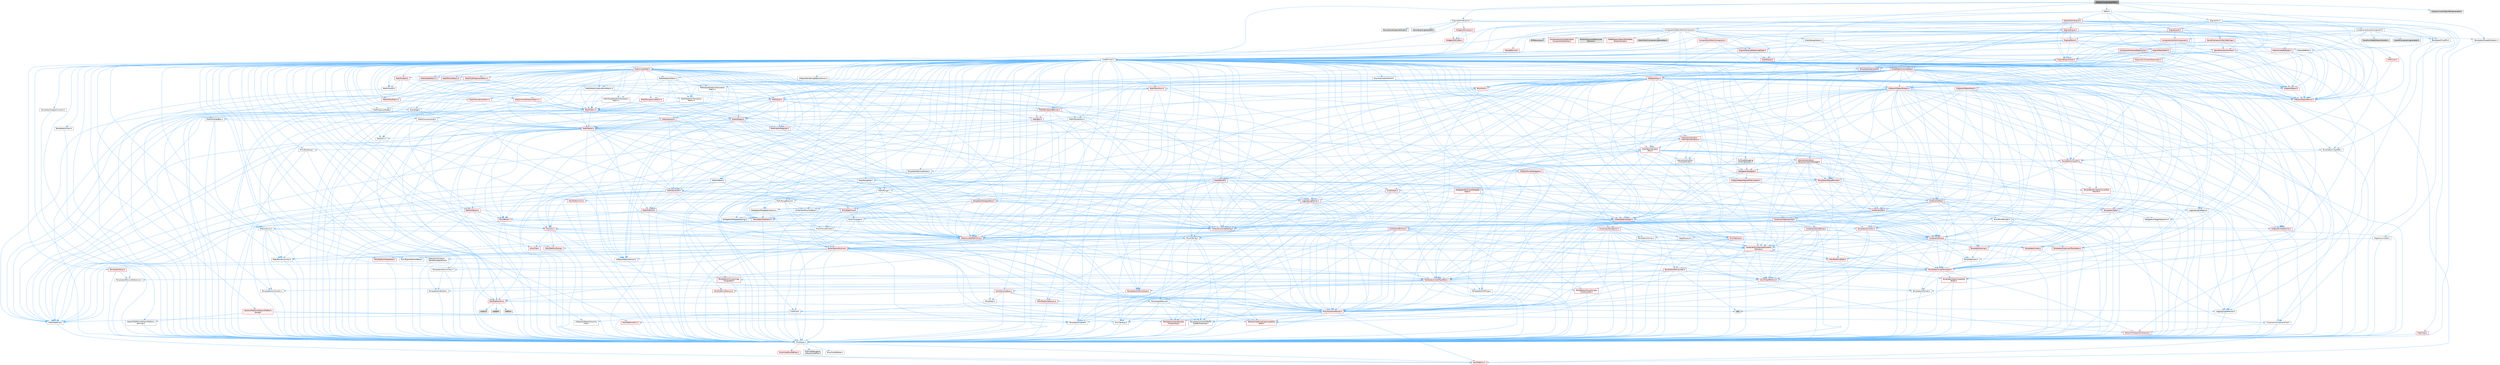digraph "DisplayClusterObjectRef.h"
{
 // INTERACTIVE_SVG=YES
 // LATEX_PDF_SIZE
  bgcolor="transparent";
  edge [fontname=Helvetica,fontsize=10,labelfontname=Helvetica,labelfontsize=10];
  node [fontname=Helvetica,fontsize=10,shape=box,height=0.2,width=0.4];
  Node1 [id="Node000001",label="DisplayClusterObjectRef.h",height=0.2,width=0.4,color="gray40", fillcolor="grey60", style="filled", fontcolor="black",tooltip=" "];
  Node1 -> Node2 [id="edge1_Node000001_Node000002",color="steelblue1",style="solid",tooltip=" "];
  Node2 [id="Node000002",label="CoreMinimal.h",height=0.2,width=0.4,color="grey40", fillcolor="white", style="filled",URL="$d7/d67/CoreMinimal_8h.html",tooltip=" "];
  Node2 -> Node3 [id="edge2_Node000002_Node000003",color="steelblue1",style="solid",tooltip=" "];
  Node3 [id="Node000003",label="CoreTypes.h",height=0.2,width=0.4,color="grey40", fillcolor="white", style="filled",URL="$dc/dec/CoreTypes_8h.html",tooltip=" "];
  Node3 -> Node4 [id="edge3_Node000003_Node000004",color="steelblue1",style="solid",tooltip=" "];
  Node4 [id="Node000004",label="HAL/Platform.h",height=0.2,width=0.4,color="red", fillcolor="#FFF0F0", style="filled",URL="$d9/dd0/Platform_8h.html",tooltip=" "];
  Node3 -> Node14 [id="edge4_Node000003_Node000014",color="steelblue1",style="solid",tooltip=" "];
  Node14 [id="Node000014",label="ProfilingDebugging\l/UMemoryDefines.h",height=0.2,width=0.4,color="grey40", fillcolor="white", style="filled",URL="$d2/da2/UMemoryDefines_8h.html",tooltip=" "];
  Node3 -> Node15 [id="edge5_Node000003_Node000015",color="steelblue1",style="solid",tooltip=" "];
  Node15 [id="Node000015",label="Misc/CoreMiscDefines.h",height=0.2,width=0.4,color="red", fillcolor="#FFF0F0", style="filled",URL="$da/d38/CoreMiscDefines_8h.html",tooltip=" "];
  Node15 -> Node4 [id="edge6_Node000015_Node000004",color="steelblue1",style="solid",tooltip=" "];
  Node3 -> Node16 [id="edge7_Node000003_Node000016",color="steelblue1",style="solid",tooltip=" "];
  Node16 [id="Node000016",label="Misc/CoreDefines.h",height=0.2,width=0.4,color="grey40", fillcolor="white", style="filled",URL="$d3/dd2/CoreDefines_8h.html",tooltip=" "];
  Node2 -> Node17 [id="edge8_Node000002_Node000017",color="steelblue1",style="solid",tooltip=" "];
  Node17 [id="Node000017",label="CoreFwd.h",height=0.2,width=0.4,color="grey40", fillcolor="white", style="filled",URL="$d1/d1e/CoreFwd_8h.html",tooltip=" "];
  Node17 -> Node3 [id="edge9_Node000017_Node000003",color="steelblue1",style="solid",tooltip=" "];
  Node17 -> Node18 [id="edge10_Node000017_Node000018",color="steelblue1",style="solid",tooltip=" "];
  Node18 [id="Node000018",label="Containers/ContainersFwd.h",height=0.2,width=0.4,color="grey40", fillcolor="white", style="filled",URL="$d4/d0a/ContainersFwd_8h.html",tooltip=" "];
  Node18 -> Node4 [id="edge11_Node000018_Node000004",color="steelblue1",style="solid",tooltip=" "];
  Node18 -> Node3 [id="edge12_Node000018_Node000003",color="steelblue1",style="solid",tooltip=" "];
  Node18 -> Node19 [id="edge13_Node000018_Node000019",color="steelblue1",style="solid",tooltip=" "];
  Node19 [id="Node000019",label="Traits/IsContiguousContainer.h",height=0.2,width=0.4,color="red", fillcolor="#FFF0F0", style="filled",URL="$d5/d3c/IsContiguousContainer_8h.html",tooltip=" "];
  Node19 -> Node3 [id="edge14_Node000019_Node000003",color="steelblue1",style="solid",tooltip=" "];
  Node17 -> Node22 [id="edge15_Node000017_Node000022",color="steelblue1",style="solid",tooltip=" "];
  Node22 [id="Node000022",label="Math/MathFwd.h",height=0.2,width=0.4,color="grey40", fillcolor="white", style="filled",URL="$d2/d10/MathFwd_8h.html",tooltip=" "];
  Node22 -> Node4 [id="edge16_Node000022_Node000004",color="steelblue1",style="solid",tooltip=" "];
  Node17 -> Node23 [id="edge17_Node000017_Node000023",color="steelblue1",style="solid",tooltip=" "];
  Node23 [id="Node000023",label="UObject/UObjectHierarchy\lFwd.h",height=0.2,width=0.4,color="grey40", fillcolor="white", style="filled",URL="$d3/d13/UObjectHierarchyFwd_8h.html",tooltip=" "];
  Node2 -> Node23 [id="edge18_Node000002_Node000023",color="steelblue1",style="solid",tooltip=" "];
  Node2 -> Node18 [id="edge19_Node000002_Node000018",color="steelblue1",style="solid",tooltip=" "];
  Node2 -> Node24 [id="edge20_Node000002_Node000024",color="steelblue1",style="solid",tooltip=" "];
  Node24 [id="Node000024",label="Misc/VarArgs.h",height=0.2,width=0.4,color="grey40", fillcolor="white", style="filled",URL="$d5/d6f/VarArgs_8h.html",tooltip=" "];
  Node24 -> Node3 [id="edge21_Node000024_Node000003",color="steelblue1",style="solid",tooltip=" "];
  Node2 -> Node25 [id="edge22_Node000002_Node000025",color="steelblue1",style="solid",tooltip=" "];
  Node25 [id="Node000025",label="Logging/LogVerbosity.h",height=0.2,width=0.4,color="grey40", fillcolor="white", style="filled",URL="$d2/d8f/LogVerbosity_8h.html",tooltip=" "];
  Node25 -> Node3 [id="edge23_Node000025_Node000003",color="steelblue1",style="solid",tooltip=" "];
  Node2 -> Node26 [id="edge24_Node000002_Node000026",color="steelblue1",style="solid",tooltip=" "];
  Node26 [id="Node000026",label="Misc/OutputDevice.h",height=0.2,width=0.4,color="grey40", fillcolor="white", style="filled",URL="$d7/d32/OutputDevice_8h.html",tooltip=" "];
  Node26 -> Node17 [id="edge25_Node000026_Node000017",color="steelblue1",style="solid",tooltip=" "];
  Node26 -> Node3 [id="edge26_Node000026_Node000003",color="steelblue1",style="solid",tooltip=" "];
  Node26 -> Node25 [id="edge27_Node000026_Node000025",color="steelblue1",style="solid",tooltip=" "];
  Node26 -> Node24 [id="edge28_Node000026_Node000024",color="steelblue1",style="solid",tooltip=" "];
  Node26 -> Node27 [id="edge29_Node000026_Node000027",color="steelblue1",style="solid",tooltip=" "];
  Node27 [id="Node000027",label="Templates/IsArrayOrRefOf\lTypeByPredicate.h",height=0.2,width=0.4,color="grey40", fillcolor="white", style="filled",URL="$d6/da1/IsArrayOrRefOfTypeByPredicate_8h.html",tooltip=" "];
  Node27 -> Node3 [id="edge30_Node000027_Node000003",color="steelblue1",style="solid",tooltip=" "];
  Node26 -> Node28 [id="edge31_Node000026_Node000028",color="steelblue1",style="solid",tooltip=" "];
  Node28 [id="Node000028",label="Templates/IsValidVariadic\lFunctionArg.h",height=0.2,width=0.4,color="red", fillcolor="#FFF0F0", style="filled",URL="$d0/dc8/IsValidVariadicFunctionArg_8h.html",tooltip=" "];
  Node28 -> Node3 [id="edge32_Node000028_Node000003",color="steelblue1",style="solid",tooltip=" "];
  Node26 -> Node30 [id="edge33_Node000026_Node000030",color="steelblue1",style="solid",tooltip=" "];
  Node30 [id="Node000030",label="Traits/IsCharEncodingCompatible\lWith.h",height=0.2,width=0.4,color="red", fillcolor="#FFF0F0", style="filled",URL="$df/dd1/IsCharEncodingCompatibleWith_8h.html",tooltip=" "];
  Node2 -> Node32 [id="edge34_Node000002_Node000032",color="steelblue1",style="solid",tooltip=" "];
  Node32 [id="Node000032",label="HAL/PlatformCrt.h",height=0.2,width=0.4,color="red", fillcolor="#FFF0F0", style="filled",URL="$d8/d75/PlatformCrt_8h.html",tooltip=" "];
  Node32 -> Node33 [id="edge35_Node000032_Node000033",color="steelblue1",style="solid",tooltip=" "];
  Node33 [id="Node000033",label="new",height=0.2,width=0.4,color="grey60", fillcolor="#E0E0E0", style="filled",tooltip=" "];
  Node32 -> Node34 [id="edge36_Node000032_Node000034",color="steelblue1",style="solid",tooltip=" "];
  Node34 [id="Node000034",label="wchar.h",height=0.2,width=0.4,color="grey60", fillcolor="#E0E0E0", style="filled",tooltip=" "];
  Node32 -> Node35 [id="edge37_Node000032_Node000035",color="steelblue1",style="solid",tooltip=" "];
  Node35 [id="Node000035",label="stddef.h",height=0.2,width=0.4,color="grey60", fillcolor="#E0E0E0", style="filled",tooltip=" "];
  Node32 -> Node36 [id="edge38_Node000032_Node000036",color="steelblue1",style="solid",tooltip=" "];
  Node36 [id="Node000036",label="stdlib.h",height=0.2,width=0.4,color="grey60", fillcolor="#E0E0E0", style="filled",tooltip=" "];
  Node2 -> Node42 [id="edge39_Node000002_Node000042",color="steelblue1",style="solid",tooltip=" "];
  Node42 [id="Node000042",label="HAL/PlatformMisc.h",height=0.2,width=0.4,color="red", fillcolor="#FFF0F0", style="filled",URL="$d0/df5/PlatformMisc_8h.html",tooltip=" "];
  Node42 -> Node3 [id="edge40_Node000042_Node000003",color="steelblue1",style="solid",tooltip=" "];
  Node2 -> Node61 [id="edge41_Node000002_Node000061",color="steelblue1",style="solid",tooltip=" "];
  Node61 [id="Node000061",label="Misc/AssertionMacros.h",height=0.2,width=0.4,color="red", fillcolor="#FFF0F0", style="filled",URL="$d0/dfa/AssertionMacros_8h.html",tooltip=" "];
  Node61 -> Node3 [id="edge42_Node000061_Node000003",color="steelblue1",style="solid",tooltip=" "];
  Node61 -> Node4 [id="edge43_Node000061_Node000004",color="steelblue1",style="solid",tooltip=" "];
  Node61 -> Node42 [id="edge44_Node000061_Node000042",color="steelblue1",style="solid",tooltip=" "];
  Node61 -> Node62 [id="edge45_Node000061_Node000062",color="steelblue1",style="solid",tooltip=" "];
  Node62 [id="Node000062",label="Templates/EnableIf.h",height=0.2,width=0.4,color="grey40", fillcolor="white", style="filled",URL="$d7/d60/EnableIf_8h.html",tooltip=" "];
  Node62 -> Node3 [id="edge46_Node000062_Node000003",color="steelblue1",style="solid",tooltip=" "];
  Node61 -> Node27 [id="edge47_Node000061_Node000027",color="steelblue1",style="solid",tooltip=" "];
  Node61 -> Node28 [id="edge48_Node000061_Node000028",color="steelblue1",style="solid",tooltip=" "];
  Node61 -> Node30 [id="edge49_Node000061_Node000030",color="steelblue1",style="solid",tooltip=" "];
  Node61 -> Node24 [id="edge50_Node000061_Node000024",color="steelblue1",style="solid",tooltip=" "];
  Node2 -> Node70 [id="edge51_Node000002_Node000070",color="steelblue1",style="solid",tooltip=" "];
  Node70 [id="Node000070",label="Templates/IsPointer.h",height=0.2,width=0.4,color="grey40", fillcolor="white", style="filled",URL="$d7/d05/IsPointer_8h.html",tooltip=" "];
  Node70 -> Node3 [id="edge52_Node000070_Node000003",color="steelblue1",style="solid",tooltip=" "];
  Node2 -> Node71 [id="edge53_Node000002_Node000071",color="steelblue1",style="solid",tooltip=" "];
  Node71 [id="Node000071",label="HAL/PlatformMemory.h",height=0.2,width=0.4,color="red", fillcolor="#FFF0F0", style="filled",URL="$de/d68/PlatformMemory_8h.html",tooltip=" "];
  Node71 -> Node3 [id="edge54_Node000071_Node000003",color="steelblue1",style="solid",tooltip=" "];
  Node2 -> Node54 [id="edge55_Node000002_Node000054",color="steelblue1",style="solid",tooltip=" "];
  Node54 [id="Node000054",label="HAL/PlatformAtomics.h",height=0.2,width=0.4,color="red", fillcolor="#FFF0F0", style="filled",URL="$d3/d36/PlatformAtomics_8h.html",tooltip=" "];
  Node54 -> Node3 [id="edge56_Node000054_Node000003",color="steelblue1",style="solid",tooltip=" "];
  Node2 -> Node76 [id="edge57_Node000002_Node000076",color="steelblue1",style="solid",tooltip=" "];
  Node76 [id="Node000076",label="Misc/Exec.h",height=0.2,width=0.4,color="grey40", fillcolor="white", style="filled",URL="$de/ddb/Exec_8h.html",tooltip=" "];
  Node76 -> Node3 [id="edge58_Node000076_Node000003",color="steelblue1",style="solid",tooltip=" "];
  Node76 -> Node61 [id="edge59_Node000076_Node000061",color="steelblue1",style="solid",tooltip=" "];
  Node2 -> Node77 [id="edge60_Node000002_Node000077",color="steelblue1",style="solid",tooltip=" "];
  Node77 [id="Node000077",label="HAL/MemoryBase.h",height=0.2,width=0.4,color="red", fillcolor="#FFF0F0", style="filled",URL="$d6/d9f/MemoryBase_8h.html",tooltip=" "];
  Node77 -> Node3 [id="edge61_Node000077_Node000003",color="steelblue1",style="solid",tooltip=" "];
  Node77 -> Node54 [id="edge62_Node000077_Node000054",color="steelblue1",style="solid",tooltip=" "];
  Node77 -> Node32 [id="edge63_Node000077_Node000032",color="steelblue1",style="solid",tooltip=" "];
  Node77 -> Node76 [id="edge64_Node000077_Node000076",color="steelblue1",style="solid",tooltip=" "];
  Node77 -> Node26 [id="edge65_Node000077_Node000026",color="steelblue1",style="solid",tooltip=" "];
  Node2 -> Node87 [id="edge66_Node000002_Node000087",color="steelblue1",style="solid",tooltip=" "];
  Node87 [id="Node000087",label="HAL/UnrealMemory.h",height=0.2,width=0.4,color="red", fillcolor="#FFF0F0", style="filled",URL="$d9/d96/UnrealMemory_8h.html",tooltip=" "];
  Node87 -> Node3 [id="edge67_Node000087_Node000003",color="steelblue1",style="solid",tooltip=" "];
  Node87 -> Node77 [id="edge68_Node000087_Node000077",color="steelblue1",style="solid",tooltip=" "];
  Node87 -> Node71 [id="edge69_Node000087_Node000071",color="steelblue1",style="solid",tooltip=" "];
  Node87 -> Node70 [id="edge70_Node000087_Node000070",color="steelblue1",style="solid",tooltip=" "];
  Node2 -> Node89 [id="edge71_Node000002_Node000089",color="steelblue1",style="solid",tooltip=" "];
  Node89 [id="Node000089",label="Templates/IsArithmetic.h",height=0.2,width=0.4,color="grey40", fillcolor="white", style="filled",URL="$d2/d5d/IsArithmetic_8h.html",tooltip=" "];
  Node89 -> Node3 [id="edge72_Node000089_Node000003",color="steelblue1",style="solid",tooltip=" "];
  Node2 -> Node83 [id="edge73_Node000002_Node000083",color="steelblue1",style="solid",tooltip=" "];
  Node83 [id="Node000083",label="Templates/AndOrNot.h",height=0.2,width=0.4,color="grey40", fillcolor="white", style="filled",URL="$db/d0a/AndOrNot_8h.html",tooltip=" "];
  Node83 -> Node3 [id="edge74_Node000083_Node000003",color="steelblue1",style="solid",tooltip=" "];
  Node2 -> Node90 [id="edge75_Node000002_Node000090",color="steelblue1",style="solid",tooltip=" "];
  Node90 [id="Node000090",label="Templates/IsPODType.h",height=0.2,width=0.4,color="grey40", fillcolor="white", style="filled",URL="$d7/db1/IsPODType_8h.html",tooltip=" "];
  Node90 -> Node3 [id="edge76_Node000090_Node000003",color="steelblue1",style="solid",tooltip=" "];
  Node2 -> Node91 [id="edge77_Node000002_Node000091",color="steelblue1",style="solid",tooltip=" "];
  Node91 [id="Node000091",label="Templates/IsUECoreType.h",height=0.2,width=0.4,color="red", fillcolor="#FFF0F0", style="filled",URL="$d1/db8/IsUECoreType_8h.html",tooltip=" "];
  Node91 -> Node3 [id="edge78_Node000091_Node000003",color="steelblue1",style="solid",tooltip=" "];
  Node2 -> Node84 [id="edge79_Node000002_Node000084",color="steelblue1",style="solid",tooltip=" "];
  Node84 [id="Node000084",label="Templates/IsTriviallyCopy\lConstructible.h",height=0.2,width=0.4,color="red", fillcolor="#FFF0F0", style="filled",URL="$d3/d78/IsTriviallyCopyConstructible_8h.html",tooltip=" "];
  Node84 -> Node3 [id="edge80_Node000084_Node000003",color="steelblue1",style="solid",tooltip=" "];
  Node2 -> Node92 [id="edge81_Node000002_Node000092",color="steelblue1",style="solid",tooltip=" "];
  Node92 [id="Node000092",label="Templates/UnrealTypeTraits.h",height=0.2,width=0.4,color="red", fillcolor="#FFF0F0", style="filled",URL="$d2/d2d/UnrealTypeTraits_8h.html",tooltip=" "];
  Node92 -> Node3 [id="edge82_Node000092_Node000003",color="steelblue1",style="solid",tooltip=" "];
  Node92 -> Node70 [id="edge83_Node000092_Node000070",color="steelblue1",style="solid",tooltip=" "];
  Node92 -> Node61 [id="edge84_Node000092_Node000061",color="steelblue1",style="solid",tooltip=" "];
  Node92 -> Node83 [id="edge85_Node000092_Node000083",color="steelblue1",style="solid",tooltip=" "];
  Node92 -> Node62 [id="edge86_Node000092_Node000062",color="steelblue1",style="solid",tooltip=" "];
  Node92 -> Node89 [id="edge87_Node000092_Node000089",color="steelblue1",style="solid",tooltip=" "];
  Node92 -> Node90 [id="edge88_Node000092_Node000090",color="steelblue1",style="solid",tooltip=" "];
  Node92 -> Node91 [id="edge89_Node000092_Node000091",color="steelblue1",style="solid",tooltip=" "];
  Node92 -> Node84 [id="edge90_Node000092_Node000084",color="steelblue1",style="solid",tooltip=" "];
  Node2 -> Node62 [id="edge91_Node000002_Node000062",color="steelblue1",style="solid",tooltip=" "];
  Node2 -> Node94 [id="edge92_Node000002_Node000094",color="steelblue1",style="solid",tooltip=" "];
  Node94 [id="Node000094",label="Templates/RemoveReference.h",height=0.2,width=0.4,color="grey40", fillcolor="white", style="filled",URL="$da/dbe/RemoveReference_8h.html",tooltip=" "];
  Node94 -> Node3 [id="edge93_Node000094_Node000003",color="steelblue1",style="solid",tooltip=" "];
  Node2 -> Node95 [id="edge94_Node000002_Node000095",color="steelblue1",style="solid",tooltip=" "];
  Node95 [id="Node000095",label="Templates/IntegralConstant.h",height=0.2,width=0.4,color="grey40", fillcolor="white", style="filled",URL="$db/d1b/IntegralConstant_8h.html",tooltip=" "];
  Node95 -> Node3 [id="edge95_Node000095_Node000003",color="steelblue1",style="solid",tooltip=" "];
  Node2 -> Node96 [id="edge96_Node000002_Node000096",color="steelblue1",style="solid",tooltip=" "];
  Node96 [id="Node000096",label="Templates/IsClass.h",height=0.2,width=0.4,color="grey40", fillcolor="white", style="filled",URL="$db/dcb/IsClass_8h.html",tooltip=" "];
  Node96 -> Node3 [id="edge97_Node000096_Node000003",color="steelblue1",style="solid",tooltip=" "];
  Node2 -> Node97 [id="edge98_Node000002_Node000097",color="steelblue1",style="solid",tooltip=" "];
  Node97 [id="Node000097",label="Templates/TypeCompatible\lBytes.h",height=0.2,width=0.4,color="red", fillcolor="#FFF0F0", style="filled",URL="$df/d0a/TypeCompatibleBytes_8h.html",tooltip=" "];
  Node97 -> Node3 [id="edge99_Node000097_Node000003",color="steelblue1",style="solid",tooltip=" "];
  Node97 -> Node33 [id="edge100_Node000097_Node000033",color="steelblue1",style="solid",tooltip=" "];
  Node2 -> Node19 [id="edge101_Node000002_Node000019",color="steelblue1",style="solid",tooltip=" "];
  Node2 -> Node98 [id="edge102_Node000002_Node000098",color="steelblue1",style="solid",tooltip=" "];
  Node98 [id="Node000098",label="Templates/UnrealTemplate.h",height=0.2,width=0.4,color="red", fillcolor="#FFF0F0", style="filled",URL="$d4/d24/UnrealTemplate_8h.html",tooltip=" "];
  Node98 -> Node3 [id="edge103_Node000098_Node000003",color="steelblue1",style="solid",tooltip=" "];
  Node98 -> Node70 [id="edge104_Node000098_Node000070",color="steelblue1",style="solid",tooltip=" "];
  Node98 -> Node87 [id="edge105_Node000098_Node000087",color="steelblue1",style="solid",tooltip=" "];
  Node98 -> Node92 [id="edge106_Node000098_Node000092",color="steelblue1",style="solid",tooltip=" "];
  Node98 -> Node94 [id="edge107_Node000098_Node000094",color="steelblue1",style="solid",tooltip=" "];
  Node98 -> Node97 [id="edge108_Node000098_Node000097",color="steelblue1",style="solid",tooltip=" "];
  Node98 -> Node19 [id="edge109_Node000098_Node000019",color="steelblue1",style="solid",tooltip=" "];
  Node2 -> Node47 [id="edge110_Node000002_Node000047",color="steelblue1",style="solid",tooltip=" "];
  Node47 [id="Node000047",label="Math/NumericLimits.h",height=0.2,width=0.4,color="grey40", fillcolor="white", style="filled",URL="$df/d1b/NumericLimits_8h.html",tooltip=" "];
  Node47 -> Node3 [id="edge111_Node000047_Node000003",color="steelblue1",style="solid",tooltip=" "];
  Node2 -> Node102 [id="edge112_Node000002_Node000102",color="steelblue1",style="solid",tooltip=" "];
  Node102 [id="Node000102",label="HAL/PlatformMath.h",height=0.2,width=0.4,color="red", fillcolor="#FFF0F0", style="filled",URL="$dc/d53/PlatformMath_8h.html",tooltip=" "];
  Node102 -> Node3 [id="edge113_Node000102_Node000003",color="steelblue1",style="solid",tooltip=" "];
  Node2 -> Node85 [id="edge114_Node000002_Node000085",color="steelblue1",style="solid",tooltip=" "];
  Node85 [id="Node000085",label="Templates/IsTriviallyCopy\lAssignable.h",height=0.2,width=0.4,color="red", fillcolor="#FFF0F0", style="filled",URL="$d2/df2/IsTriviallyCopyAssignable_8h.html",tooltip=" "];
  Node85 -> Node3 [id="edge115_Node000085_Node000003",color="steelblue1",style="solid",tooltip=" "];
  Node2 -> Node110 [id="edge116_Node000002_Node000110",color="steelblue1",style="solid",tooltip=" "];
  Node110 [id="Node000110",label="Templates/MemoryOps.h",height=0.2,width=0.4,color="red", fillcolor="#FFF0F0", style="filled",URL="$db/dea/MemoryOps_8h.html",tooltip=" "];
  Node110 -> Node3 [id="edge117_Node000110_Node000003",color="steelblue1",style="solid",tooltip=" "];
  Node110 -> Node87 [id="edge118_Node000110_Node000087",color="steelblue1",style="solid",tooltip=" "];
  Node110 -> Node85 [id="edge119_Node000110_Node000085",color="steelblue1",style="solid",tooltip=" "];
  Node110 -> Node84 [id="edge120_Node000110_Node000084",color="steelblue1",style="solid",tooltip=" "];
  Node110 -> Node92 [id="edge121_Node000110_Node000092",color="steelblue1",style="solid",tooltip=" "];
  Node110 -> Node33 [id="edge122_Node000110_Node000033",color="steelblue1",style="solid",tooltip=" "];
  Node2 -> Node111 [id="edge123_Node000002_Node000111",color="steelblue1",style="solid",tooltip=" "];
  Node111 [id="Node000111",label="Containers/ContainerAllocation\lPolicies.h",height=0.2,width=0.4,color="red", fillcolor="#FFF0F0", style="filled",URL="$d7/dff/ContainerAllocationPolicies_8h.html",tooltip=" "];
  Node111 -> Node3 [id="edge124_Node000111_Node000003",color="steelblue1",style="solid",tooltip=" "];
  Node111 -> Node111 [id="edge125_Node000111_Node000111",color="steelblue1",style="solid",tooltip=" "];
  Node111 -> Node102 [id="edge126_Node000111_Node000102",color="steelblue1",style="solid",tooltip=" "];
  Node111 -> Node87 [id="edge127_Node000111_Node000087",color="steelblue1",style="solid",tooltip=" "];
  Node111 -> Node47 [id="edge128_Node000111_Node000047",color="steelblue1",style="solid",tooltip=" "];
  Node111 -> Node61 [id="edge129_Node000111_Node000061",color="steelblue1",style="solid",tooltip=" "];
  Node111 -> Node110 [id="edge130_Node000111_Node000110",color="steelblue1",style="solid",tooltip=" "];
  Node111 -> Node97 [id="edge131_Node000111_Node000097",color="steelblue1",style="solid",tooltip=" "];
  Node2 -> Node114 [id="edge132_Node000002_Node000114",color="steelblue1",style="solid",tooltip=" "];
  Node114 [id="Node000114",label="Templates/IsEnumClass.h",height=0.2,width=0.4,color="grey40", fillcolor="white", style="filled",URL="$d7/d15/IsEnumClass_8h.html",tooltip=" "];
  Node114 -> Node3 [id="edge133_Node000114_Node000003",color="steelblue1",style="solid",tooltip=" "];
  Node114 -> Node83 [id="edge134_Node000114_Node000083",color="steelblue1",style="solid",tooltip=" "];
  Node2 -> Node115 [id="edge135_Node000002_Node000115",color="steelblue1",style="solid",tooltip=" "];
  Node115 [id="Node000115",label="HAL/PlatformProperties.h",height=0.2,width=0.4,color="red", fillcolor="#FFF0F0", style="filled",URL="$d9/db0/PlatformProperties_8h.html",tooltip=" "];
  Node115 -> Node3 [id="edge136_Node000115_Node000003",color="steelblue1",style="solid",tooltip=" "];
  Node2 -> Node118 [id="edge137_Node000002_Node000118",color="steelblue1",style="solid",tooltip=" "];
  Node118 [id="Node000118",label="Misc/EngineVersionBase.h",height=0.2,width=0.4,color="grey40", fillcolor="white", style="filled",URL="$d5/d2b/EngineVersionBase_8h.html",tooltip=" "];
  Node118 -> Node3 [id="edge138_Node000118_Node000003",color="steelblue1",style="solid",tooltip=" "];
  Node2 -> Node119 [id="edge139_Node000002_Node000119",color="steelblue1",style="solid",tooltip=" "];
  Node119 [id="Node000119",label="Internationalization\l/TextNamespaceFwd.h",height=0.2,width=0.4,color="grey40", fillcolor="white", style="filled",URL="$d8/d97/TextNamespaceFwd_8h.html",tooltip=" "];
  Node119 -> Node3 [id="edge140_Node000119_Node000003",color="steelblue1",style="solid",tooltip=" "];
  Node2 -> Node120 [id="edge141_Node000002_Node000120",color="steelblue1",style="solid",tooltip=" "];
  Node120 [id="Node000120",label="Serialization/Archive.h",height=0.2,width=0.4,color="red", fillcolor="#FFF0F0", style="filled",URL="$d7/d3b/Archive_8h.html",tooltip=" "];
  Node120 -> Node17 [id="edge142_Node000120_Node000017",color="steelblue1",style="solid",tooltip=" "];
  Node120 -> Node3 [id="edge143_Node000120_Node000003",color="steelblue1",style="solid",tooltip=" "];
  Node120 -> Node115 [id="edge144_Node000120_Node000115",color="steelblue1",style="solid",tooltip=" "];
  Node120 -> Node119 [id="edge145_Node000120_Node000119",color="steelblue1",style="solid",tooltip=" "];
  Node120 -> Node22 [id="edge146_Node000120_Node000022",color="steelblue1",style="solid",tooltip=" "];
  Node120 -> Node61 [id="edge147_Node000120_Node000061",color="steelblue1",style="solid",tooltip=" "];
  Node120 -> Node118 [id="edge148_Node000120_Node000118",color="steelblue1",style="solid",tooltip=" "];
  Node120 -> Node24 [id="edge149_Node000120_Node000024",color="steelblue1",style="solid",tooltip=" "];
  Node120 -> Node62 [id="edge150_Node000120_Node000062",color="steelblue1",style="solid",tooltip=" "];
  Node120 -> Node27 [id="edge151_Node000120_Node000027",color="steelblue1",style="solid",tooltip=" "];
  Node120 -> Node114 [id="edge152_Node000120_Node000114",color="steelblue1",style="solid",tooltip=" "];
  Node120 -> Node28 [id="edge153_Node000120_Node000028",color="steelblue1",style="solid",tooltip=" "];
  Node120 -> Node98 [id="edge154_Node000120_Node000098",color="steelblue1",style="solid",tooltip=" "];
  Node120 -> Node30 [id="edge155_Node000120_Node000030",color="steelblue1",style="solid",tooltip=" "];
  Node120 -> Node123 [id="edge156_Node000120_Node000123",color="steelblue1",style="solid",tooltip=" "];
  Node123 [id="Node000123",label="UObject/ObjectVersion.h",height=0.2,width=0.4,color="grey40", fillcolor="white", style="filled",URL="$da/d63/ObjectVersion_8h.html",tooltip=" "];
  Node123 -> Node3 [id="edge157_Node000123_Node000003",color="steelblue1",style="solid",tooltip=" "];
  Node2 -> Node124 [id="edge158_Node000002_Node000124",color="steelblue1",style="solid",tooltip=" "];
  Node124 [id="Node000124",label="Templates/Less.h",height=0.2,width=0.4,color="grey40", fillcolor="white", style="filled",URL="$de/dc8/Less_8h.html",tooltip=" "];
  Node124 -> Node3 [id="edge159_Node000124_Node000003",color="steelblue1",style="solid",tooltip=" "];
  Node124 -> Node98 [id="edge160_Node000124_Node000098",color="steelblue1",style="solid",tooltip=" "];
  Node2 -> Node125 [id="edge161_Node000002_Node000125",color="steelblue1",style="solid",tooltip=" "];
  Node125 [id="Node000125",label="Templates/Sorting.h",height=0.2,width=0.4,color="red", fillcolor="#FFF0F0", style="filled",URL="$d3/d9e/Sorting_8h.html",tooltip=" "];
  Node125 -> Node3 [id="edge162_Node000125_Node000003",color="steelblue1",style="solid",tooltip=" "];
  Node125 -> Node102 [id="edge163_Node000125_Node000102",color="steelblue1",style="solid",tooltip=" "];
  Node125 -> Node124 [id="edge164_Node000125_Node000124",color="steelblue1",style="solid",tooltip=" "];
  Node2 -> Node136 [id="edge165_Node000002_Node000136",color="steelblue1",style="solid",tooltip=" "];
  Node136 [id="Node000136",label="Misc/Char.h",height=0.2,width=0.4,color="red", fillcolor="#FFF0F0", style="filled",URL="$d0/d58/Char_8h.html",tooltip=" "];
  Node136 -> Node3 [id="edge166_Node000136_Node000003",color="steelblue1",style="solid",tooltip=" "];
  Node2 -> Node139 [id="edge167_Node000002_Node000139",color="steelblue1",style="solid",tooltip=" "];
  Node139 [id="Node000139",label="GenericPlatform/GenericPlatform\lStricmp.h",height=0.2,width=0.4,color="grey40", fillcolor="white", style="filled",URL="$d2/d86/GenericPlatformStricmp_8h.html",tooltip=" "];
  Node139 -> Node3 [id="edge168_Node000139_Node000003",color="steelblue1",style="solid",tooltip=" "];
  Node2 -> Node140 [id="edge169_Node000002_Node000140",color="steelblue1",style="solid",tooltip=" "];
  Node140 [id="Node000140",label="GenericPlatform/GenericPlatform\lString.h",height=0.2,width=0.4,color="red", fillcolor="#FFF0F0", style="filled",URL="$dd/d20/GenericPlatformString_8h.html",tooltip=" "];
  Node140 -> Node3 [id="edge170_Node000140_Node000003",color="steelblue1",style="solid",tooltip=" "];
  Node140 -> Node139 [id="edge171_Node000140_Node000139",color="steelblue1",style="solid",tooltip=" "];
  Node140 -> Node62 [id="edge172_Node000140_Node000062",color="steelblue1",style="solid",tooltip=" "];
  Node140 -> Node30 [id="edge173_Node000140_Node000030",color="steelblue1",style="solid",tooltip=" "];
  Node2 -> Node73 [id="edge174_Node000002_Node000073",color="steelblue1",style="solid",tooltip=" "];
  Node73 [id="Node000073",label="HAL/PlatformString.h",height=0.2,width=0.4,color="red", fillcolor="#FFF0F0", style="filled",URL="$db/db5/PlatformString_8h.html",tooltip=" "];
  Node73 -> Node3 [id="edge175_Node000073_Node000003",color="steelblue1",style="solid",tooltip=" "];
  Node2 -> Node143 [id="edge176_Node000002_Node000143",color="steelblue1",style="solid",tooltip=" "];
  Node143 [id="Node000143",label="Misc/CString.h",height=0.2,width=0.4,color="grey40", fillcolor="white", style="filled",URL="$d2/d49/CString_8h.html",tooltip=" "];
  Node143 -> Node3 [id="edge177_Node000143_Node000003",color="steelblue1",style="solid",tooltip=" "];
  Node143 -> Node32 [id="edge178_Node000143_Node000032",color="steelblue1",style="solid",tooltip=" "];
  Node143 -> Node73 [id="edge179_Node000143_Node000073",color="steelblue1",style="solid",tooltip=" "];
  Node143 -> Node61 [id="edge180_Node000143_Node000061",color="steelblue1",style="solid",tooltip=" "];
  Node143 -> Node136 [id="edge181_Node000143_Node000136",color="steelblue1",style="solid",tooltip=" "];
  Node143 -> Node24 [id="edge182_Node000143_Node000024",color="steelblue1",style="solid",tooltip=" "];
  Node143 -> Node27 [id="edge183_Node000143_Node000027",color="steelblue1",style="solid",tooltip=" "];
  Node143 -> Node28 [id="edge184_Node000143_Node000028",color="steelblue1",style="solid",tooltip=" "];
  Node143 -> Node30 [id="edge185_Node000143_Node000030",color="steelblue1",style="solid",tooltip=" "];
  Node2 -> Node144 [id="edge186_Node000002_Node000144",color="steelblue1",style="solid",tooltip=" "];
  Node144 [id="Node000144",label="Misc/Crc.h",height=0.2,width=0.4,color="red", fillcolor="#FFF0F0", style="filled",URL="$d4/dd2/Crc_8h.html",tooltip=" "];
  Node144 -> Node3 [id="edge187_Node000144_Node000003",color="steelblue1",style="solid",tooltip=" "];
  Node144 -> Node73 [id="edge188_Node000144_Node000073",color="steelblue1",style="solid",tooltip=" "];
  Node144 -> Node61 [id="edge189_Node000144_Node000061",color="steelblue1",style="solid",tooltip=" "];
  Node144 -> Node143 [id="edge190_Node000144_Node000143",color="steelblue1",style="solid",tooltip=" "];
  Node144 -> Node136 [id="edge191_Node000144_Node000136",color="steelblue1",style="solid",tooltip=" "];
  Node144 -> Node92 [id="edge192_Node000144_Node000092",color="steelblue1",style="solid",tooltip=" "];
  Node2 -> Node135 [id="edge193_Node000002_Node000135",color="steelblue1",style="solid",tooltip=" "];
  Node135 [id="Node000135",label="Math/UnrealMathUtility.h",height=0.2,width=0.4,color="red", fillcolor="#FFF0F0", style="filled",URL="$db/db8/UnrealMathUtility_8h.html",tooltip=" "];
  Node135 -> Node3 [id="edge194_Node000135_Node000003",color="steelblue1",style="solid",tooltip=" "];
  Node135 -> Node61 [id="edge195_Node000135_Node000061",color="steelblue1",style="solid",tooltip=" "];
  Node135 -> Node102 [id="edge196_Node000135_Node000102",color="steelblue1",style="solid",tooltip=" "];
  Node135 -> Node22 [id="edge197_Node000135_Node000022",color="steelblue1",style="solid",tooltip=" "];
  Node2 -> Node145 [id="edge198_Node000002_Node000145",color="steelblue1",style="solid",tooltip=" "];
  Node145 [id="Node000145",label="Containers/UnrealString.h",height=0.2,width=0.4,color="red", fillcolor="#FFF0F0", style="filled",URL="$d5/dba/UnrealString_8h.html",tooltip=" "];
  Node2 -> Node149 [id="edge199_Node000002_Node000149",color="steelblue1",style="solid",tooltip=" "];
  Node149 [id="Node000149",label="Containers/Array.h",height=0.2,width=0.4,color="red", fillcolor="#FFF0F0", style="filled",URL="$df/dd0/Array_8h.html",tooltip=" "];
  Node149 -> Node3 [id="edge200_Node000149_Node000003",color="steelblue1",style="solid",tooltip=" "];
  Node149 -> Node61 [id="edge201_Node000149_Node000061",color="steelblue1",style="solid",tooltip=" "];
  Node149 -> Node87 [id="edge202_Node000149_Node000087",color="steelblue1",style="solid",tooltip=" "];
  Node149 -> Node92 [id="edge203_Node000149_Node000092",color="steelblue1",style="solid",tooltip=" "];
  Node149 -> Node98 [id="edge204_Node000149_Node000098",color="steelblue1",style="solid",tooltip=" "];
  Node149 -> Node111 [id="edge205_Node000149_Node000111",color="steelblue1",style="solid",tooltip=" "];
  Node149 -> Node120 [id="edge206_Node000149_Node000120",color="steelblue1",style="solid",tooltip=" "];
  Node149 -> Node128 [id="edge207_Node000149_Node000128",color="steelblue1",style="solid",tooltip=" "];
  Node128 [id="Node000128",label="Templates/Invoke.h",height=0.2,width=0.4,color="red", fillcolor="#FFF0F0", style="filled",URL="$d7/deb/Invoke_8h.html",tooltip=" "];
  Node128 -> Node3 [id="edge208_Node000128_Node000003",color="steelblue1",style="solid",tooltip=" "];
  Node128 -> Node98 [id="edge209_Node000128_Node000098",color="steelblue1",style="solid",tooltip=" "];
  Node149 -> Node124 [id="edge210_Node000149_Node000124",color="steelblue1",style="solid",tooltip=" "];
  Node149 -> Node125 [id="edge211_Node000149_Node000125",color="steelblue1",style="solid",tooltip=" "];
  Node149 -> Node172 [id="edge212_Node000149_Node000172",color="steelblue1",style="solid",tooltip=" "];
  Node172 [id="Node000172",label="Templates/AlignmentTemplates.h",height=0.2,width=0.4,color="red", fillcolor="#FFF0F0", style="filled",URL="$dd/d32/AlignmentTemplates_8h.html",tooltip=" "];
  Node172 -> Node3 [id="edge213_Node000172_Node000003",color="steelblue1",style="solid",tooltip=" "];
  Node172 -> Node70 [id="edge214_Node000172_Node000070",color="steelblue1",style="solid",tooltip=" "];
  Node2 -> Node173 [id="edge215_Node000002_Node000173",color="steelblue1",style="solid",tooltip=" "];
  Node173 [id="Node000173",label="Misc/FrameNumber.h",height=0.2,width=0.4,color="grey40", fillcolor="white", style="filled",URL="$dd/dbd/FrameNumber_8h.html",tooltip=" "];
  Node173 -> Node3 [id="edge216_Node000173_Node000003",color="steelblue1",style="solid",tooltip=" "];
  Node173 -> Node47 [id="edge217_Node000173_Node000047",color="steelblue1",style="solid",tooltip=" "];
  Node173 -> Node135 [id="edge218_Node000173_Node000135",color="steelblue1",style="solid",tooltip=" "];
  Node173 -> Node62 [id="edge219_Node000173_Node000062",color="steelblue1",style="solid",tooltip=" "];
  Node173 -> Node92 [id="edge220_Node000173_Node000092",color="steelblue1",style="solid",tooltip=" "];
  Node2 -> Node174 [id="edge221_Node000002_Node000174",color="steelblue1",style="solid",tooltip=" "];
  Node174 [id="Node000174",label="Misc/Timespan.h",height=0.2,width=0.4,color="grey40", fillcolor="white", style="filled",URL="$da/dd9/Timespan_8h.html",tooltip=" "];
  Node174 -> Node3 [id="edge222_Node000174_Node000003",color="steelblue1",style="solid",tooltip=" "];
  Node174 -> Node175 [id="edge223_Node000174_Node000175",color="steelblue1",style="solid",tooltip=" "];
  Node175 [id="Node000175",label="Math/Interval.h",height=0.2,width=0.4,color="grey40", fillcolor="white", style="filled",URL="$d1/d55/Interval_8h.html",tooltip=" "];
  Node175 -> Node3 [id="edge224_Node000175_Node000003",color="steelblue1",style="solid",tooltip=" "];
  Node175 -> Node89 [id="edge225_Node000175_Node000089",color="steelblue1",style="solid",tooltip=" "];
  Node175 -> Node92 [id="edge226_Node000175_Node000092",color="steelblue1",style="solid",tooltip=" "];
  Node175 -> Node47 [id="edge227_Node000175_Node000047",color="steelblue1",style="solid",tooltip=" "];
  Node175 -> Node135 [id="edge228_Node000175_Node000135",color="steelblue1",style="solid",tooltip=" "];
  Node174 -> Node135 [id="edge229_Node000174_Node000135",color="steelblue1",style="solid",tooltip=" "];
  Node174 -> Node61 [id="edge230_Node000174_Node000061",color="steelblue1",style="solid",tooltip=" "];
  Node2 -> Node176 [id="edge231_Node000002_Node000176",color="steelblue1",style="solid",tooltip=" "];
  Node176 [id="Node000176",label="Containers/StringConv.h",height=0.2,width=0.4,color="red", fillcolor="#FFF0F0", style="filled",URL="$d3/ddf/StringConv_8h.html",tooltip=" "];
  Node176 -> Node3 [id="edge232_Node000176_Node000003",color="steelblue1",style="solid",tooltip=" "];
  Node176 -> Node61 [id="edge233_Node000176_Node000061",color="steelblue1",style="solid",tooltip=" "];
  Node176 -> Node111 [id="edge234_Node000176_Node000111",color="steelblue1",style="solid",tooltip=" "];
  Node176 -> Node149 [id="edge235_Node000176_Node000149",color="steelblue1",style="solid",tooltip=" "];
  Node176 -> Node143 [id="edge236_Node000176_Node000143",color="steelblue1",style="solid",tooltip=" "];
  Node176 -> Node177 [id="edge237_Node000176_Node000177",color="steelblue1",style="solid",tooltip=" "];
  Node177 [id="Node000177",label="Templates/IsArray.h",height=0.2,width=0.4,color="grey40", fillcolor="white", style="filled",URL="$d8/d8d/IsArray_8h.html",tooltip=" "];
  Node177 -> Node3 [id="edge238_Node000177_Node000003",color="steelblue1",style="solid",tooltip=" "];
  Node176 -> Node98 [id="edge239_Node000176_Node000098",color="steelblue1",style="solid",tooltip=" "];
  Node176 -> Node92 [id="edge240_Node000176_Node000092",color="steelblue1",style="solid",tooltip=" "];
  Node176 -> Node30 [id="edge241_Node000176_Node000030",color="steelblue1",style="solid",tooltip=" "];
  Node176 -> Node19 [id="edge242_Node000176_Node000019",color="steelblue1",style="solid",tooltip=" "];
  Node2 -> Node178 [id="edge243_Node000002_Node000178",color="steelblue1",style="solid",tooltip=" "];
  Node178 [id="Node000178",label="UObject/UnrealNames.h",height=0.2,width=0.4,color="red", fillcolor="#FFF0F0", style="filled",URL="$d8/db1/UnrealNames_8h.html",tooltip=" "];
  Node178 -> Node3 [id="edge244_Node000178_Node000003",color="steelblue1",style="solid",tooltip=" "];
  Node2 -> Node180 [id="edge245_Node000002_Node000180",color="steelblue1",style="solid",tooltip=" "];
  Node180 [id="Node000180",label="UObject/NameTypes.h",height=0.2,width=0.4,color="red", fillcolor="#FFF0F0", style="filled",URL="$d6/d35/NameTypes_8h.html",tooltip=" "];
  Node180 -> Node3 [id="edge246_Node000180_Node000003",color="steelblue1",style="solid",tooltip=" "];
  Node180 -> Node61 [id="edge247_Node000180_Node000061",color="steelblue1",style="solid",tooltip=" "];
  Node180 -> Node87 [id="edge248_Node000180_Node000087",color="steelblue1",style="solid",tooltip=" "];
  Node180 -> Node92 [id="edge249_Node000180_Node000092",color="steelblue1",style="solid",tooltip=" "];
  Node180 -> Node98 [id="edge250_Node000180_Node000098",color="steelblue1",style="solid",tooltip=" "];
  Node180 -> Node145 [id="edge251_Node000180_Node000145",color="steelblue1",style="solid",tooltip=" "];
  Node180 -> Node176 [id="edge252_Node000180_Node000176",color="steelblue1",style="solid",tooltip=" "];
  Node180 -> Node178 [id="edge253_Node000180_Node000178",color="steelblue1",style="solid",tooltip=" "];
  Node2 -> Node188 [id="edge254_Node000002_Node000188",color="steelblue1",style="solid",tooltip=" "];
  Node188 [id="Node000188",label="Misc/Parse.h",height=0.2,width=0.4,color="red", fillcolor="#FFF0F0", style="filled",URL="$dc/d71/Parse_8h.html",tooltip=" "];
  Node188 -> Node145 [id="edge255_Node000188_Node000145",color="steelblue1",style="solid",tooltip=" "];
  Node188 -> Node3 [id="edge256_Node000188_Node000003",color="steelblue1",style="solid",tooltip=" "];
  Node188 -> Node32 [id="edge257_Node000188_Node000032",color="steelblue1",style="solid",tooltip=" "];
  Node188 -> Node189 [id="edge258_Node000188_Node000189",color="steelblue1",style="solid",tooltip=" "];
  Node189 [id="Node000189",label="Templates/Function.h",height=0.2,width=0.4,color="red", fillcolor="#FFF0F0", style="filled",URL="$df/df5/Function_8h.html",tooltip=" "];
  Node189 -> Node3 [id="edge259_Node000189_Node000003",color="steelblue1",style="solid",tooltip=" "];
  Node189 -> Node61 [id="edge260_Node000189_Node000061",color="steelblue1",style="solid",tooltip=" "];
  Node189 -> Node87 [id="edge261_Node000189_Node000087",color="steelblue1",style="solid",tooltip=" "];
  Node189 -> Node92 [id="edge262_Node000189_Node000092",color="steelblue1",style="solid",tooltip=" "];
  Node189 -> Node128 [id="edge263_Node000189_Node000128",color="steelblue1",style="solid",tooltip=" "];
  Node189 -> Node98 [id="edge264_Node000189_Node000098",color="steelblue1",style="solid",tooltip=" "];
  Node189 -> Node135 [id="edge265_Node000189_Node000135",color="steelblue1",style="solid",tooltip=" "];
  Node189 -> Node33 [id="edge266_Node000189_Node000033",color="steelblue1",style="solid",tooltip=" "];
  Node2 -> Node172 [id="edge267_Node000002_Node000172",color="steelblue1",style="solid",tooltip=" "];
  Node2 -> Node191 [id="edge268_Node000002_Node000191",color="steelblue1",style="solid",tooltip=" "];
  Node191 [id="Node000191",label="Misc/StructBuilder.h",height=0.2,width=0.4,color="grey40", fillcolor="white", style="filled",URL="$d9/db3/StructBuilder_8h.html",tooltip=" "];
  Node191 -> Node3 [id="edge269_Node000191_Node000003",color="steelblue1",style="solid",tooltip=" "];
  Node191 -> Node135 [id="edge270_Node000191_Node000135",color="steelblue1",style="solid",tooltip=" "];
  Node191 -> Node172 [id="edge271_Node000191_Node000172",color="steelblue1",style="solid",tooltip=" "];
  Node2 -> Node104 [id="edge272_Node000002_Node000104",color="steelblue1",style="solid",tooltip=" "];
  Node104 [id="Node000104",label="Templates/Decay.h",height=0.2,width=0.4,color="red", fillcolor="#FFF0F0", style="filled",URL="$dd/d0f/Decay_8h.html",tooltip=" "];
  Node104 -> Node3 [id="edge273_Node000104_Node000003",color="steelblue1",style="solid",tooltip=" "];
  Node104 -> Node94 [id="edge274_Node000104_Node000094",color="steelblue1",style="solid",tooltip=" "];
  Node2 -> Node192 [id="edge275_Node000002_Node000192",color="steelblue1",style="solid",tooltip=" "];
  Node192 [id="Node000192",label="Templates/PointerIsConvertible\lFromTo.h",height=0.2,width=0.4,color="red", fillcolor="#FFF0F0", style="filled",URL="$d6/d65/PointerIsConvertibleFromTo_8h.html",tooltip=" "];
  Node192 -> Node3 [id="edge276_Node000192_Node000003",color="steelblue1",style="solid",tooltip=" "];
  Node2 -> Node128 [id="edge277_Node000002_Node000128",color="steelblue1",style="solid",tooltip=" "];
  Node2 -> Node189 [id="edge278_Node000002_Node000189",color="steelblue1",style="solid",tooltip=" "];
  Node2 -> Node161 [id="edge279_Node000002_Node000161",color="steelblue1",style="solid",tooltip=" "];
  Node161 [id="Node000161",label="Templates/TypeHash.h",height=0.2,width=0.4,color="red", fillcolor="#FFF0F0", style="filled",URL="$d1/d62/TypeHash_8h.html",tooltip=" "];
  Node161 -> Node3 [id="edge280_Node000161_Node000003",color="steelblue1",style="solid",tooltip=" "];
  Node161 -> Node144 [id="edge281_Node000161_Node000144",color="steelblue1",style="solid",tooltip=" "];
  Node2 -> Node193 [id="edge282_Node000002_Node000193",color="steelblue1",style="solid",tooltip=" "];
  Node193 [id="Node000193",label="Containers/ScriptArray.h",height=0.2,width=0.4,color="red", fillcolor="#FFF0F0", style="filled",URL="$dc/daf/ScriptArray_8h.html",tooltip=" "];
  Node193 -> Node3 [id="edge283_Node000193_Node000003",color="steelblue1",style="solid",tooltip=" "];
  Node193 -> Node61 [id="edge284_Node000193_Node000061",color="steelblue1",style="solid",tooltip=" "];
  Node193 -> Node87 [id="edge285_Node000193_Node000087",color="steelblue1",style="solid",tooltip=" "];
  Node193 -> Node111 [id="edge286_Node000193_Node000111",color="steelblue1",style="solid",tooltip=" "];
  Node193 -> Node149 [id="edge287_Node000193_Node000149",color="steelblue1",style="solid",tooltip=" "];
  Node2 -> Node194 [id="edge288_Node000002_Node000194",color="steelblue1",style="solid",tooltip=" "];
  Node194 [id="Node000194",label="Containers/BitArray.h",height=0.2,width=0.4,color="red", fillcolor="#FFF0F0", style="filled",URL="$d1/de4/BitArray_8h.html",tooltip=" "];
  Node194 -> Node111 [id="edge289_Node000194_Node000111",color="steelblue1",style="solid",tooltip=" "];
  Node194 -> Node3 [id="edge290_Node000194_Node000003",color="steelblue1",style="solid",tooltip=" "];
  Node194 -> Node54 [id="edge291_Node000194_Node000054",color="steelblue1",style="solid",tooltip=" "];
  Node194 -> Node87 [id="edge292_Node000194_Node000087",color="steelblue1",style="solid",tooltip=" "];
  Node194 -> Node135 [id="edge293_Node000194_Node000135",color="steelblue1",style="solid",tooltip=" "];
  Node194 -> Node61 [id="edge294_Node000194_Node000061",color="steelblue1",style="solid",tooltip=" "];
  Node194 -> Node120 [id="edge295_Node000194_Node000120",color="steelblue1",style="solid",tooltip=" "];
  Node194 -> Node62 [id="edge296_Node000194_Node000062",color="steelblue1",style="solid",tooltip=" "];
  Node194 -> Node128 [id="edge297_Node000194_Node000128",color="steelblue1",style="solid",tooltip=" "];
  Node194 -> Node98 [id="edge298_Node000194_Node000098",color="steelblue1",style="solid",tooltip=" "];
  Node194 -> Node92 [id="edge299_Node000194_Node000092",color="steelblue1",style="solid",tooltip=" "];
  Node2 -> Node195 [id="edge300_Node000002_Node000195",color="steelblue1",style="solid",tooltip=" "];
  Node195 [id="Node000195",label="Containers/SparseArray.h",height=0.2,width=0.4,color="red", fillcolor="#FFF0F0", style="filled",URL="$d5/dbf/SparseArray_8h.html",tooltip=" "];
  Node195 -> Node3 [id="edge301_Node000195_Node000003",color="steelblue1",style="solid",tooltip=" "];
  Node195 -> Node61 [id="edge302_Node000195_Node000061",color="steelblue1",style="solid",tooltip=" "];
  Node195 -> Node87 [id="edge303_Node000195_Node000087",color="steelblue1",style="solid",tooltip=" "];
  Node195 -> Node92 [id="edge304_Node000195_Node000092",color="steelblue1",style="solid",tooltip=" "];
  Node195 -> Node98 [id="edge305_Node000195_Node000098",color="steelblue1",style="solid",tooltip=" "];
  Node195 -> Node111 [id="edge306_Node000195_Node000111",color="steelblue1",style="solid",tooltip=" "];
  Node195 -> Node124 [id="edge307_Node000195_Node000124",color="steelblue1",style="solid",tooltip=" "];
  Node195 -> Node149 [id="edge308_Node000195_Node000149",color="steelblue1",style="solid",tooltip=" "];
  Node195 -> Node135 [id="edge309_Node000195_Node000135",color="steelblue1",style="solid",tooltip=" "];
  Node195 -> Node193 [id="edge310_Node000195_Node000193",color="steelblue1",style="solid",tooltip=" "];
  Node195 -> Node194 [id="edge311_Node000195_Node000194",color="steelblue1",style="solid",tooltip=" "];
  Node195 -> Node145 [id="edge312_Node000195_Node000145",color="steelblue1",style="solid",tooltip=" "];
  Node2 -> Node211 [id="edge313_Node000002_Node000211",color="steelblue1",style="solid",tooltip=" "];
  Node211 [id="Node000211",label="Containers/Set.h",height=0.2,width=0.4,color="red", fillcolor="#FFF0F0", style="filled",URL="$d4/d45/Set_8h.html",tooltip=" "];
  Node211 -> Node111 [id="edge314_Node000211_Node000111",color="steelblue1",style="solid",tooltip=" "];
  Node211 -> Node195 [id="edge315_Node000211_Node000195",color="steelblue1",style="solid",tooltip=" "];
  Node211 -> Node18 [id="edge316_Node000211_Node000018",color="steelblue1",style="solid",tooltip=" "];
  Node211 -> Node135 [id="edge317_Node000211_Node000135",color="steelblue1",style="solid",tooltip=" "];
  Node211 -> Node61 [id="edge318_Node000211_Node000061",color="steelblue1",style="solid",tooltip=" "];
  Node211 -> Node191 [id="edge319_Node000211_Node000191",color="steelblue1",style="solid",tooltip=" "];
  Node211 -> Node189 [id="edge320_Node000211_Node000189",color="steelblue1",style="solid",tooltip=" "];
  Node211 -> Node125 [id="edge321_Node000211_Node000125",color="steelblue1",style="solid",tooltip=" "];
  Node211 -> Node161 [id="edge322_Node000211_Node000161",color="steelblue1",style="solid",tooltip=" "];
  Node211 -> Node98 [id="edge323_Node000211_Node000098",color="steelblue1",style="solid",tooltip=" "];
  Node2 -> Node214 [id="edge324_Node000002_Node000214",color="steelblue1",style="solid",tooltip=" "];
  Node214 [id="Node000214",label="Algo/Reverse.h",height=0.2,width=0.4,color="grey40", fillcolor="white", style="filled",URL="$d5/d93/Reverse_8h.html",tooltip=" "];
  Node214 -> Node3 [id="edge325_Node000214_Node000003",color="steelblue1",style="solid",tooltip=" "];
  Node214 -> Node98 [id="edge326_Node000214_Node000098",color="steelblue1",style="solid",tooltip=" "];
  Node2 -> Node215 [id="edge327_Node000002_Node000215",color="steelblue1",style="solid",tooltip=" "];
  Node215 [id="Node000215",label="Containers/Map.h",height=0.2,width=0.4,color="red", fillcolor="#FFF0F0", style="filled",URL="$df/d79/Map_8h.html",tooltip=" "];
  Node215 -> Node3 [id="edge328_Node000215_Node000003",color="steelblue1",style="solid",tooltip=" "];
  Node215 -> Node214 [id="edge329_Node000215_Node000214",color="steelblue1",style="solid",tooltip=" "];
  Node215 -> Node211 [id="edge330_Node000215_Node000211",color="steelblue1",style="solid",tooltip=" "];
  Node215 -> Node145 [id="edge331_Node000215_Node000145",color="steelblue1",style="solid",tooltip=" "];
  Node215 -> Node61 [id="edge332_Node000215_Node000061",color="steelblue1",style="solid",tooltip=" "];
  Node215 -> Node191 [id="edge333_Node000215_Node000191",color="steelblue1",style="solid",tooltip=" "];
  Node215 -> Node189 [id="edge334_Node000215_Node000189",color="steelblue1",style="solid",tooltip=" "];
  Node215 -> Node125 [id="edge335_Node000215_Node000125",color="steelblue1",style="solid",tooltip=" "];
  Node215 -> Node216 [id="edge336_Node000215_Node000216",color="steelblue1",style="solid",tooltip=" "];
  Node216 [id="Node000216",label="Templates/Tuple.h",height=0.2,width=0.4,color="red", fillcolor="#FFF0F0", style="filled",URL="$d2/d4f/Tuple_8h.html",tooltip=" "];
  Node216 -> Node3 [id="edge337_Node000216_Node000003",color="steelblue1",style="solid",tooltip=" "];
  Node216 -> Node98 [id="edge338_Node000216_Node000098",color="steelblue1",style="solid",tooltip=" "];
  Node216 -> Node217 [id="edge339_Node000216_Node000217",color="steelblue1",style="solid",tooltip=" "];
  Node217 [id="Node000217",label="Delegates/IntegerSequence.h",height=0.2,width=0.4,color="grey40", fillcolor="white", style="filled",URL="$d2/dcc/IntegerSequence_8h.html",tooltip=" "];
  Node217 -> Node3 [id="edge340_Node000217_Node000003",color="steelblue1",style="solid",tooltip=" "];
  Node216 -> Node128 [id="edge341_Node000216_Node000128",color="steelblue1",style="solid",tooltip=" "];
  Node216 -> Node161 [id="edge342_Node000216_Node000161",color="steelblue1",style="solid",tooltip=" "];
  Node215 -> Node98 [id="edge343_Node000215_Node000098",color="steelblue1",style="solid",tooltip=" "];
  Node215 -> Node92 [id="edge344_Node000215_Node000092",color="steelblue1",style="solid",tooltip=" "];
  Node2 -> Node219 [id="edge345_Node000002_Node000219",color="steelblue1",style="solid",tooltip=" "];
  Node219 [id="Node000219",label="Math/IntPoint.h",height=0.2,width=0.4,color="red", fillcolor="#FFF0F0", style="filled",URL="$d3/df7/IntPoint_8h.html",tooltip=" "];
  Node219 -> Node3 [id="edge346_Node000219_Node000003",color="steelblue1",style="solid",tooltip=" "];
  Node219 -> Node61 [id="edge347_Node000219_Node000061",color="steelblue1",style="solid",tooltip=" "];
  Node219 -> Node188 [id="edge348_Node000219_Node000188",color="steelblue1",style="solid",tooltip=" "];
  Node219 -> Node22 [id="edge349_Node000219_Node000022",color="steelblue1",style="solid",tooltip=" "];
  Node219 -> Node135 [id="edge350_Node000219_Node000135",color="steelblue1",style="solid",tooltip=" "];
  Node219 -> Node145 [id="edge351_Node000219_Node000145",color="steelblue1",style="solid",tooltip=" "];
  Node219 -> Node161 [id="edge352_Node000219_Node000161",color="steelblue1",style="solid",tooltip=" "];
  Node2 -> Node221 [id="edge353_Node000002_Node000221",color="steelblue1",style="solid",tooltip=" "];
  Node221 [id="Node000221",label="Math/IntVector.h",height=0.2,width=0.4,color="red", fillcolor="#FFF0F0", style="filled",URL="$d7/d44/IntVector_8h.html",tooltip=" "];
  Node221 -> Node3 [id="edge354_Node000221_Node000003",color="steelblue1",style="solid",tooltip=" "];
  Node221 -> Node144 [id="edge355_Node000221_Node000144",color="steelblue1",style="solid",tooltip=" "];
  Node221 -> Node188 [id="edge356_Node000221_Node000188",color="steelblue1",style="solid",tooltip=" "];
  Node221 -> Node22 [id="edge357_Node000221_Node000022",color="steelblue1",style="solid",tooltip=" "];
  Node221 -> Node135 [id="edge358_Node000221_Node000135",color="steelblue1",style="solid",tooltip=" "];
  Node221 -> Node145 [id="edge359_Node000221_Node000145",color="steelblue1",style="solid",tooltip=" "];
  Node2 -> Node222 [id="edge360_Node000002_Node000222",color="steelblue1",style="solid",tooltip=" "];
  Node222 [id="Node000222",label="Logging/LogCategory.h",height=0.2,width=0.4,color="grey40", fillcolor="white", style="filled",URL="$d9/d36/LogCategory_8h.html",tooltip=" "];
  Node222 -> Node3 [id="edge361_Node000222_Node000003",color="steelblue1",style="solid",tooltip=" "];
  Node222 -> Node25 [id="edge362_Node000222_Node000025",color="steelblue1",style="solid",tooltip=" "];
  Node222 -> Node180 [id="edge363_Node000222_Node000180",color="steelblue1",style="solid",tooltip=" "];
  Node2 -> Node223 [id="edge364_Node000002_Node000223",color="steelblue1",style="solid",tooltip=" "];
  Node223 [id="Node000223",label="Logging/LogMacros.h",height=0.2,width=0.4,color="red", fillcolor="#FFF0F0", style="filled",URL="$d0/d16/LogMacros_8h.html",tooltip=" "];
  Node223 -> Node145 [id="edge365_Node000223_Node000145",color="steelblue1",style="solid",tooltip=" "];
  Node223 -> Node3 [id="edge366_Node000223_Node000003",color="steelblue1",style="solid",tooltip=" "];
  Node223 -> Node222 [id="edge367_Node000223_Node000222",color="steelblue1",style="solid",tooltip=" "];
  Node223 -> Node25 [id="edge368_Node000223_Node000025",color="steelblue1",style="solid",tooltip=" "];
  Node223 -> Node61 [id="edge369_Node000223_Node000061",color="steelblue1",style="solid",tooltip=" "];
  Node223 -> Node24 [id="edge370_Node000223_Node000024",color="steelblue1",style="solid",tooltip=" "];
  Node223 -> Node62 [id="edge371_Node000223_Node000062",color="steelblue1",style="solid",tooltip=" "];
  Node223 -> Node27 [id="edge372_Node000223_Node000027",color="steelblue1",style="solid",tooltip=" "];
  Node223 -> Node28 [id="edge373_Node000223_Node000028",color="steelblue1",style="solid",tooltip=" "];
  Node223 -> Node30 [id="edge374_Node000223_Node000030",color="steelblue1",style="solid",tooltip=" "];
  Node2 -> Node226 [id="edge375_Node000002_Node000226",color="steelblue1",style="solid",tooltip=" "];
  Node226 [id="Node000226",label="Math/Vector2D.h",height=0.2,width=0.4,color="red", fillcolor="#FFF0F0", style="filled",URL="$d3/db0/Vector2D_8h.html",tooltip=" "];
  Node226 -> Node3 [id="edge376_Node000226_Node000003",color="steelblue1",style="solid",tooltip=" "];
  Node226 -> Node22 [id="edge377_Node000226_Node000022",color="steelblue1",style="solid",tooltip=" "];
  Node226 -> Node61 [id="edge378_Node000226_Node000061",color="steelblue1",style="solid",tooltip=" "];
  Node226 -> Node144 [id="edge379_Node000226_Node000144",color="steelblue1",style="solid",tooltip=" "];
  Node226 -> Node135 [id="edge380_Node000226_Node000135",color="steelblue1",style="solid",tooltip=" "];
  Node226 -> Node145 [id="edge381_Node000226_Node000145",color="steelblue1",style="solid",tooltip=" "];
  Node226 -> Node188 [id="edge382_Node000226_Node000188",color="steelblue1",style="solid",tooltip=" "];
  Node226 -> Node219 [id="edge383_Node000226_Node000219",color="steelblue1",style="solid",tooltip=" "];
  Node226 -> Node223 [id="edge384_Node000226_Node000223",color="steelblue1",style="solid",tooltip=" "];
  Node2 -> Node230 [id="edge385_Node000002_Node000230",color="steelblue1",style="solid",tooltip=" "];
  Node230 [id="Node000230",label="Math/IntRect.h",height=0.2,width=0.4,color="grey40", fillcolor="white", style="filled",URL="$d7/d53/IntRect_8h.html",tooltip=" "];
  Node230 -> Node3 [id="edge386_Node000230_Node000003",color="steelblue1",style="solid",tooltip=" "];
  Node230 -> Node22 [id="edge387_Node000230_Node000022",color="steelblue1",style="solid",tooltip=" "];
  Node230 -> Node135 [id="edge388_Node000230_Node000135",color="steelblue1",style="solid",tooltip=" "];
  Node230 -> Node145 [id="edge389_Node000230_Node000145",color="steelblue1",style="solid",tooltip=" "];
  Node230 -> Node219 [id="edge390_Node000230_Node000219",color="steelblue1",style="solid",tooltip=" "];
  Node230 -> Node226 [id="edge391_Node000230_Node000226",color="steelblue1",style="solid",tooltip=" "];
  Node2 -> Node231 [id="edge392_Node000002_Node000231",color="steelblue1",style="solid",tooltip=" "];
  Node231 [id="Node000231",label="Misc/ByteSwap.h",height=0.2,width=0.4,color="grey40", fillcolor="white", style="filled",URL="$dc/dd7/ByteSwap_8h.html",tooltip=" "];
  Node231 -> Node3 [id="edge393_Node000231_Node000003",color="steelblue1",style="solid",tooltip=" "];
  Node231 -> Node32 [id="edge394_Node000231_Node000032",color="steelblue1",style="solid",tooltip=" "];
  Node2 -> Node160 [id="edge395_Node000002_Node000160",color="steelblue1",style="solid",tooltip=" "];
  Node160 [id="Node000160",label="Containers/EnumAsByte.h",height=0.2,width=0.4,color="grey40", fillcolor="white", style="filled",URL="$d6/d9a/EnumAsByte_8h.html",tooltip=" "];
  Node160 -> Node3 [id="edge396_Node000160_Node000003",color="steelblue1",style="solid",tooltip=" "];
  Node160 -> Node90 [id="edge397_Node000160_Node000090",color="steelblue1",style="solid",tooltip=" "];
  Node160 -> Node161 [id="edge398_Node000160_Node000161",color="steelblue1",style="solid",tooltip=" "];
  Node2 -> Node232 [id="edge399_Node000002_Node000232",color="steelblue1",style="solid",tooltip=" "];
  Node232 [id="Node000232",label="HAL/PlatformTLS.h",height=0.2,width=0.4,color="red", fillcolor="#FFF0F0", style="filled",URL="$d0/def/PlatformTLS_8h.html",tooltip=" "];
  Node232 -> Node3 [id="edge400_Node000232_Node000003",color="steelblue1",style="solid",tooltip=" "];
  Node2 -> Node235 [id="edge401_Node000002_Node000235",color="steelblue1",style="solid",tooltip=" "];
  Node235 [id="Node000235",label="CoreGlobals.h",height=0.2,width=0.4,color="red", fillcolor="#FFF0F0", style="filled",URL="$d5/d8c/CoreGlobals_8h.html",tooltip=" "];
  Node235 -> Node145 [id="edge402_Node000235_Node000145",color="steelblue1",style="solid",tooltip=" "];
  Node235 -> Node3 [id="edge403_Node000235_Node000003",color="steelblue1",style="solid",tooltip=" "];
  Node235 -> Node232 [id="edge404_Node000235_Node000232",color="steelblue1",style="solid",tooltip=" "];
  Node235 -> Node223 [id="edge405_Node000235_Node000223",color="steelblue1",style="solid",tooltip=" "];
  Node235 -> Node26 [id="edge406_Node000235_Node000026",color="steelblue1",style="solid",tooltip=" "];
  Node235 -> Node180 [id="edge407_Node000235_Node000180",color="steelblue1",style="solid",tooltip=" "];
  Node2 -> Node236 [id="edge408_Node000002_Node000236",color="steelblue1",style="solid",tooltip=" "];
  Node236 [id="Node000236",label="Templates/SharedPointer.h",height=0.2,width=0.4,color="red", fillcolor="#FFF0F0", style="filled",URL="$d2/d17/SharedPointer_8h.html",tooltip=" "];
  Node236 -> Node3 [id="edge409_Node000236_Node000003",color="steelblue1",style="solid",tooltip=" "];
  Node236 -> Node192 [id="edge410_Node000236_Node000192",color="steelblue1",style="solid",tooltip=" "];
  Node236 -> Node61 [id="edge411_Node000236_Node000061",color="steelblue1",style="solid",tooltip=" "];
  Node236 -> Node87 [id="edge412_Node000236_Node000087",color="steelblue1",style="solid",tooltip=" "];
  Node236 -> Node149 [id="edge413_Node000236_Node000149",color="steelblue1",style="solid",tooltip=" "];
  Node236 -> Node215 [id="edge414_Node000236_Node000215",color="steelblue1",style="solid",tooltip=" "];
  Node236 -> Node235 [id="edge415_Node000236_Node000235",color="steelblue1",style="solid",tooltip=" "];
  Node2 -> Node241 [id="edge416_Node000002_Node000241",color="steelblue1",style="solid",tooltip=" "];
  Node241 [id="Node000241",label="Internationalization\l/CulturePointer.h",height=0.2,width=0.4,color="grey40", fillcolor="white", style="filled",URL="$d6/dbe/CulturePointer_8h.html",tooltip=" "];
  Node241 -> Node3 [id="edge417_Node000241_Node000003",color="steelblue1",style="solid",tooltip=" "];
  Node241 -> Node236 [id="edge418_Node000241_Node000236",color="steelblue1",style="solid",tooltip=" "];
  Node2 -> Node242 [id="edge419_Node000002_Node000242",color="steelblue1",style="solid",tooltip=" "];
  Node242 [id="Node000242",label="UObject/WeakObjectPtrTemplates.h",height=0.2,width=0.4,color="red", fillcolor="#FFF0F0", style="filled",URL="$d8/d3b/WeakObjectPtrTemplates_8h.html",tooltip=" "];
  Node242 -> Node3 [id="edge420_Node000242_Node000003",color="steelblue1",style="solid",tooltip=" "];
  Node242 -> Node215 [id="edge421_Node000242_Node000215",color="steelblue1",style="solid",tooltip=" "];
  Node2 -> Node245 [id="edge422_Node000002_Node000245",color="steelblue1",style="solid",tooltip=" "];
  Node245 [id="Node000245",label="Delegates/DelegateSettings.h",height=0.2,width=0.4,color="grey40", fillcolor="white", style="filled",URL="$d0/d97/DelegateSettings_8h.html",tooltip=" "];
  Node245 -> Node3 [id="edge423_Node000245_Node000003",color="steelblue1",style="solid",tooltip=" "];
  Node2 -> Node246 [id="edge424_Node000002_Node000246",color="steelblue1",style="solid",tooltip=" "];
  Node246 [id="Node000246",label="Delegates/IDelegateInstance.h",height=0.2,width=0.4,color="grey40", fillcolor="white", style="filled",URL="$d2/d10/IDelegateInstance_8h.html",tooltip=" "];
  Node246 -> Node3 [id="edge425_Node000246_Node000003",color="steelblue1",style="solid",tooltip=" "];
  Node246 -> Node161 [id="edge426_Node000246_Node000161",color="steelblue1",style="solid",tooltip=" "];
  Node246 -> Node180 [id="edge427_Node000246_Node000180",color="steelblue1",style="solid",tooltip=" "];
  Node246 -> Node245 [id="edge428_Node000246_Node000245",color="steelblue1",style="solid",tooltip=" "];
  Node2 -> Node247 [id="edge429_Node000002_Node000247",color="steelblue1",style="solid",tooltip=" "];
  Node247 [id="Node000247",label="Delegates/DelegateBase.h",height=0.2,width=0.4,color="red", fillcolor="#FFF0F0", style="filled",URL="$da/d67/DelegateBase_8h.html",tooltip=" "];
  Node247 -> Node3 [id="edge430_Node000247_Node000003",color="steelblue1",style="solid",tooltip=" "];
  Node247 -> Node111 [id="edge431_Node000247_Node000111",color="steelblue1",style="solid",tooltip=" "];
  Node247 -> Node135 [id="edge432_Node000247_Node000135",color="steelblue1",style="solid",tooltip=" "];
  Node247 -> Node180 [id="edge433_Node000247_Node000180",color="steelblue1",style="solid",tooltip=" "];
  Node247 -> Node245 [id="edge434_Node000247_Node000245",color="steelblue1",style="solid",tooltip=" "];
  Node247 -> Node246 [id="edge435_Node000247_Node000246",color="steelblue1",style="solid",tooltip=" "];
  Node2 -> Node255 [id="edge436_Node000002_Node000255",color="steelblue1",style="solid",tooltip=" "];
  Node255 [id="Node000255",label="Delegates/MulticastDelegate\lBase.h",height=0.2,width=0.4,color="red", fillcolor="#FFF0F0", style="filled",URL="$db/d16/MulticastDelegateBase_8h.html",tooltip=" "];
  Node255 -> Node3 [id="edge437_Node000255_Node000003",color="steelblue1",style="solid",tooltip=" "];
  Node255 -> Node111 [id="edge438_Node000255_Node000111",color="steelblue1",style="solid",tooltip=" "];
  Node255 -> Node149 [id="edge439_Node000255_Node000149",color="steelblue1",style="solid",tooltip=" "];
  Node255 -> Node135 [id="edge440_Node000255_Node000135",color="steelblue1",style="solid",tooltip=" "];
  Node255 -> Node246 [id="edge441_Node000255_Node000246",color="steelblue1",style="solid",tooltip=" "];
  Node255 -> Node247 [id="edge442_Node000255_Node000247",color="steelblue1",style="solid",tooltip=" "];
  Node2 -> Node217 [id="edge443_Node000002_Node000217",color="steelblue1",style="solid",tooltip=" "];
  Node2 -> Node216 [id="edge444_Node000002_Node000216",color="steelblue1",style="solid",tooltip=" "];
  Node2 -> Node256 [id="edge445_Node000002_Node000256",color="steelblue1",style="solid",tooltip=" "];
  Node256 [id="Node000256",label="UObject/ScriptDelegates.h",height=0.2,width=0.4,color="red", fillcolor="#FFF0F0", style="filled",URL="$de/d81/ScriptDelegates_8h.html",tooltip=" "];
  Node256 -> Node149 [id="edge446_Node000256_Node000149",color="steelblue1",style="solid",tooltip=" "];
  Node256 -> Node111 [id="edge447_Node000256_Node000111",color="steelblue1",style="solid",tooltip=" "];
  Node256 -> Node145 [id="edge448_Node000256_Node000145",color="steelblue1",style="solid",tooltip=" "];
  Node256 -> Node61 [id="edge449_Node000256_Node000061",color="steelblue1",style="solid",tooltip=" "];
  Node256 -> Node236 [id="edge450_Node000256_Node000236",color="steelblue1",style="solid",tooltip=" "];
  Node256 -> Node161 [id="edge451_Node000256_Node000161",color="steelblue1",style="solid",tooltip=" "];
  Node256 -> Node92 [id="edge452_Node000256_Node000092",color="steelblue1",style="solid",tooltip=" "];
  Node256 -> Node180 [id="edge453_Node000256_Node000180",color="steelblue1",style="solid",tooltip=" "];
  Node2 -> Node258 [id="edge454_Node000002_Node000258",color="steelblue1",style="solid",tooltip=" "];
  Node258 [id="Node000258",label="Delegates/Delegate.h",height=0.2,width=0.4,color="red", fillcolor="#FFF0F0", style="filled",URL="$d4/d80/Delegate_8h.html",tooltip=" "];
  Node258 -> Node3 [id="edge455_Node000258_Node000003",color="steelblue1",style="solid",tooltip=" "];
  Node258 -> Node61 [id="edge456_Node000258_Node000061",color="steelblue1",style="solid",tooltip=" "];
  Node258 -> Node180 [id="edge457_Node000258_Node000180",color="steelblue1",style="solid",tooltip=" "];
  Node258 -> Node236 [id="edge458_Node000258_Node000236",color="steelblue1",style="solid",tooltip=" "];
  Node258 -> Node242 [id="edge459_Node000258_Node000242",color="steelblue1",style="solid",tooltip=" "];
  Node258 -> Node255 [id="edge460_Node000258_Node000255",color="steelblue1",style="solid",tooltip=" "];
  Node258 -> Node217 [id="edge461_Node000258_Node000217",color="steelblue1",style="solid",tooltip=" "];
  Node2 -> Node263 [id="edge462_Node000002_Node000263",color="steelblue1",style="solid",tooltip=" "];
  Node263 [id="Node000263",label="Internationalization\l/TextLocalizationManager.h",height=0.2,width=0.4,color="red", fillcolor="#FFF0F0", style="filled",URL="$d5/d2e/TextLocalizationManager_8h.html",tooltip=" "];
  Node263 -> Node149 [id="edge463_Node000263_Node000149",color="steelblue1",style="solid",tooltip=" "];
  Node263 -> Node111 [id="edge464_Node000263_Node000111",color="steelblue1",style="solid",tooltip=" "];
  Node263 -> Node215 [id="edge465_Node000263_Node000215",color="steelblue1",style="solid",tooltip=" "];
  Node263 -> Node211 [id="edge466_Node000263_Node000211",color="steelblue1",style="solid",tooltip=" "];
  Node263 -> Node145 [id="edge467_Node000263_Node000145",color="steelblue1",style="solid",tooltip=" "];
  Node263 -> Node3 [id="edge468_Node000263_Node000003",color="steelblue1",style="solid",tooltip=" "];
  Node263 -> Node258 [id="edge469_Node000263_Node000258",color="steelblue1",style="solid",tooltip=" "];
  Node263 -> Node144 [id="edge470_Node000263_Node000144",color="steelblue1",style="solid",tooltip=" "];
  Node263 -> Node189 [id="edge471_Node000263_Node000189",color="steelblue1",style="solid",tooltip=" "];
  Node263 -> Node236 [id="edge472_Node000263_Node000236",color="steelblue1",style="solid",tooltip=" "];
  Node2 -> Node204 [id="edge473_Node000002_Node000204",color="steelblue1",style="solid",tooltip=" "];
  Node204 [id="Node000204",label="Misc/Optional.h",height=0.2,width=0.4,color="red", fillcolor="#FFF0F0", style="filled",URL="$d2/dae/Optional_8h.html",tooltip=" "];
  Node204 -> Node3 [id="edge474_Node000204_Node000003",color="steelblue1",style="solid",tooltip=" "];
  Node204 -> Node61 [id="edge475_Node000204_Node000061",color="steelblue1",style="solid",tooltip=" "];
  Node204 -> Node110 [id="edge476_Node000204_Node000110",color="steelblue1",style="solid",tooltip=" "];
  Node204 -> Node98 [id="edge477_Node000204_Node000098",color="steelblue1",style="solid",tooltip=" "];
  Node204 -> Node120 [id="edge478_Node000204_Node000120",color="steelblue1",style="solid",tooltip=" "];
  Node2 -> Node177 [id="edge479_Node000002_Node000177",color="steelblue1",style="solid",tooltip=" "];
  Node2 -> Node209 [id="edge480_Node000002_Node000209",color="steelblue1",style="solid",tooltip=" "];
  Node209 [id="Node000209",label="Templates/RemoveExtent.h",height=0.2,width=0.4,color="grey40", fillcolor="white", style="filled",URL="$dc/de9/RemoveExtent_8h.html",tooltip=" "];
  Node209 -> Node3 [id="edge481_Node000209_Node000003",color="steelblue1",style="solid",tooltip=" "];
  Node2 -> Node208 [id="edge482_Node000002_Node000208",color="steelblue1",style="solid",tooltip=" "];
  Node208 [id="Node000208",label="Templates/UniquePtr.h",height=0.2,width=0.4,color="red", fillcolor="#FFF0F0", style="filled",URL="$de/d1a/UniquePtr_8h.html",tooltip=" "];
  Node208 -> Node3 [id="edge483_Node000208_Node000003",color="steelblue1",style="solid",tooltip=" "];
  Node208 -> Node98 [id="edge484_Node000208_Node000098",color="steelblue1",style="solid",tooltip=" "];
  Node208 -> Node177 [id="edge485_Node000208_Node000177",color="steelblue1",style="solid",tooltip=" "];
  Node208 -> Node209 [id="edge486_Node000208_Node000209",color="steelblue1",style="solid",tooltip=" "];
  Node2 -> Node270 [id="edge487_Node000002_Node000270",color="steelblue1",style="solid",tooltip=" "];
  Node270 [id="Node000270",label="Internationalization\l/Text.h",height=0.2,width=0.4,color="red", fillcolor="#FFF0F0", style="filled",URL="$d6/d35/Text_8h.html",tooltip=" "];
  Node270 -> Node3 [id="edge488_Node000270_Node000003",color="steelblue1",style="solid",tooltip=" "];
  Node270 -> Node54 [id="edge489_Node000270_Node000054",color="steelblue1",style="solid",tooltip=" "];
  Node270 -> Node61 [id="edge490_Node000270_Node000061",color="steelblue1",style="solid",tooltip=" "];
  Node270 -> Node92 [id="edge491_Node000270_Node000092",color="steelblue1",style="solid",tooltip=" "];
  Node270 -> Node149 [id="edge492_Node000270_Node000149",color="steelblue1",style="solid",tooltip=" "];
  Node270 -> Node145 [id="edge493_Node000270_Node000145",color="steelblue1",style="solid",tooltip=" "];
  Node270 -> Node160 [id="edge494_Node000270_Node000160",color="steelblue1",style="solid",tooltip=" "];
  Node270 -> Node236 [id="edge495_Node000270_Node000236",color="steelblue1",style="solid",tooltip=" "];
  Node270 -> Node241 [id="edge496_Node000270_Node000241",color="steelblue1",style="solid",tooltip=" "];
  Node270 -> Node263 [id="edge497_Node000270_Node000263",color="steelblue1",style="solid",tooltip=" "];
  Node270 -> Node204 [id="edge498_Node000270_Node000204",color="steelblue1",style="solid",tooltip=" "];
  Node270 -> Node208 [id="edge499_Node000270_Node000208",color="steelblue1",style="solid",tooltip=" "];
  Node2 -> Node207 [id="edge500_Node000002_Node000207",color="steelblue1",style="solid",tooltip=" "];
  Node207 [id="Node000207",label="Templates/UniqueObj.h",height=0.2,width=0.4,color="grey40", fillcolor="white", style="filled",URL="$da/d95/UniqueObj_8h.html",tooltip=" "];
  Node207 -> Node3 [id="edge501_Node000207_Node000003",color="steelblue1",style="solid",tooltip=" "];
  Node207 -> Node208 [id="edge502_Node000207_Node000208",color="steelblue1",style="solid",tooltip=" "];
  Node2 -> Node276 [id="edge503_Node000002_Node000276",color="steelblue1",style="solid",tooltip=" "];
  Node276 [id="Node000276",label="Internationalization\l/Internationalization.h",height=0.2,width=0.4,color="red", fillcolor="#FFF0F0", style="filled",URL="$da/de4/Internationalization_8h.html",tooltip=" "];
  Node276 -> Node149 [id="edge504_Node000276_Node000149",color="steelblue1",style="solid",tooltip=" "];
  Node276 -> Node145 [id="edge505_Node000276_Node000145",color="steelblue1",style="solid",tooltip=" "];
  Node276 -> Node3 [id="edge506_Node000276_Node000003",color="steelblue1",style="solid",tooltip=" "];
  Node276 -> Node258 [id="edge507_Node000276_Node000258",color="steelblue1",style="solid",tooltip=" "];
  Node276 -> Node241 [id="edge508_Node000276_Node000241",color="steelblue1",style="solid",tooltip=" "];
  Node276 -> Node270 [id="edge509_Node000276_Node000270",color="steelblue1",style="solid",tooltip=" "];
  Node276 -> Node236 [id="edge510_Node000276_Node000236",color="steelblue1",style="solid",tooltip=" "];
  Node276 -> Node216 [id="edge511_Node000276_Node000216",color="steelblue1",style="solid",tooltip=" "];
  Node276 -> Node207 [id="edge512_Node000276_Node000207",color="steelblue1",style="solid",tooltip=" "];
  Node276 -> Node180 [id="edge513_Node000276_Node000180",color="steelblue1",style="solid",tooltip=" "];
  Node2 -> Node277 [id="edge514_Node000002_Node000277",color="steelblue1",style="solid",tooltip=" "];
  Node277 [id="Node000277",label="Math/Vector.h",height=0.2,width=0.4,color="red", fillcolor="#FFF0F0", style="filled",URL="$d6/dbe/Vector_8h.html",tooltip=" "];
  Node277 -> Node3 [id="edge515_Node000277_Node000003",color="steelblue1",style="solid",tooltip=" "];
  Node277 -> Node61 [id="edge516_Node000277_Node000061",color="steelblue1",style="solid",tooltip=" "];
  Node277 -> Node22 [id="edge517_Node000277_Node000022",color="steelblue1",style="solid",tooltip=" "];
  Node277 -> Node47 [id="edge518_Node000277_Node000047",color="steelblue1",style="solid",tooltip=" "];
  Node277 -> Node144 [id="edge519_Node000277_Node000144",color="steelblue1",style="solid",tooltip=" "];
  Node277 -> Node135 [id="edge520_Node000277_Node000135",color="steelblue1",style="solid",tooltip=" "];
  Node277 -> Node145 [id="edge521_Node000277_Node000145",color="steelblue1",style="solid",tooltip=" "];
  Node277 -> Node188 [id="edge522_Node000277_Node000188",color="steelblue1",style="solid",tooltip=" "];
  Node277 -> Node219 [id="edge523_Node000277_Node000219",color="steelblue1",style="solid",tooltip=" "];
  Node277 -> Node223 [id="edge524_Node000277_Node000223",color="steelblue1",style="solid",tooltip=" "];
  Node277 -> Node226 [id="edge525_Node000277_Node000226",color="steelblue1",style="solid",tooltip=" "];
  Node277 -> Node231 [id="edge526_Node000277_Node000231",color="steelblue1",style="solid",tooltip=" "];
  Node277 -> Node270 [id="edge527_Node000277_Node000270",color="steelblue1",style="solid",tooltip=" "];
  Node277 -> Node276 [id="edge528_Node000277_Node000276",color="steelblue1",style="solid",tooltip=" "];
  Node277 -> Node221 [id="edge529_Node000277_Node000221",color="steelblue1",style="solid",tooltip=" "];
  Node277 -> Node280 [id="edge530_Node000277_Node000280",color="steelblue1",style="solid",tooltip=" "];
  Node280 [id="Node000280",label="Math/Axis.h",height=0.2,width=0.4,color="grey40", fillcolor="white", style="filled",URL="$dd/dbb/Axis_8h.html",tooltip=" "];
  Node280 -> Node3 [id="edge531_Node000280_Node000003",color="steelblue1",style="solid",tooltip=" "];
  Node277 -> Node123 [id="edge532_Node000277_Node000123",color="steelblue1",style="solid",tooltip=" "];
  Node2 -> Node281 [id="edge533_Node000002_Node000281",color="steelblue1",style="solid",tooltip=" "];
  Node281 [id="Node000281",label="Math/Vector4.h",height=0.2,width=0.4,color="red", fillcolor="#FFF0F0", style="filled",URL="$d7/d36/Vector4_8h.html",tooltip=" "];
  Node281 -> Node3 [id="edge534_Node000281_Node000003",color="steelblue1",style="solid",tooltip=" "];
  Node281 -> Node144 [id="edge535_Node000281_Node000144",color="steelblue1",style="solid",tooltip=" "];
  Node281 -> Node22 [id="edge536_Node000281_Node000022",color="steelblue1",style="solid",tooltip=" "];
  Node281 -> Node135 [id="edge537_Node000281_Node000135",color="steelblue1",style="solid",tooltip=" "];
  Node281 -> Node145 [id="edge538_Node000281_Node000145",color="steelblue1",style="solid",tooltip=" "];
  Node281 -> Node188 [id="edge539_Node000281_Node000188",color="steelblue1",style="solid",tooltip=" "];
  Node281 -> Node223 [id="edge540_Node000281_Node000223",color="steelblue1",style="solid",tooltip=" "];
  Node281 -> Node226 [id="edge541_Node000281_Node000226",color="steelblue1",style="solid",tooltip=" "];
  Node281 -> Node277 [id="edge542_Node000281_Node000277",color="steelblue1",style="solid",tooltip=" "];
  Node2 -> Node282 [id="edge543_Node000002_Node000282",color="steelblue1",style="solid",tooltip=" "];
  Node282 [id="Node000282",label="Math/VectorRegister.h",height=0.2,width=0.4,color="red", fillcolor="#FFF0F0", style="filled",URL="$da/d8b/VectorRegister_8h.html",tooltip=" "];
  Node282 -> Node3 [id="edge544_Node000282_Node000003",color="steelblue1",style="solid",tooltip=" "];
  Node282 -> Node135 [id="edge545_Node000282_Node000135",color="steelblue1",style="solid",tooltip=" "];
  Node2 -> Node287 [id="edge546_Node000002_Node000287",color="steelblue1",style="solid",tooltip=" "];
  Node287 [id="Node000287",label="Math/TwoVectors.h",height=0.2,width=0.4,color="grey40", fillcolor="white", style="filled",URL="$d4/db4/TwoVectors_8h.html",tooltip=" "];
  Node287 -> Node3 [id="edge547_Node000287_Node000003",color="steelblue1",style="solid",tooltip=" "];
  Node287 -> Node61 [id="edge548_Node000287_Node000061",color="steelblue1",style="solid",tooltip=" "];
  Node287 -> Node135 [id="edge549_Node000287_Node000135",color="steelblue1",style="solid",tooltip=" "];
  Node287 -> Node145 [id="edge550_Node000287_Node000145",color="steelblue1",style="solid",tooltip=" "];
  Node287 -> Node277 [id="edge551_Node000287_Node000277",color="steelblue1",style="solid",tooltip=" "];
  Node2 -> Node288 [id="edge552_Node000002_Node000288",color="steelblue1",style="solid",tooltip=" "];
  Node288 [id="Node000288",label="Math/Edge.h",height=0.2,width=0.4,color="grey40", fillcolor="white", style="filled",URL="$d5/de0/Edge_8h.html",tooltip=" "];
  Node288 -> Node3 [id="edge553_Node000288_Node000003",color="steelblue1",style="solid",tooltip=" "];
  Node288 -> Node277 [id="edge554_Node000288_Node000277",color="steelblue1",style="solid",tooltip=" "];
  Node2 -> Node123 [id="edge555_Node000002_Node000123",color="steelblue1",style="solid",tooltip=" "];
  Node2 -> Node289 [id="edge556_Node000002_Node000289",color="steelblue1",style="solid",tooltip=" "];
  Node289 [id="Node000289",label="Math/CapsuleShape.h",height=0.2,width=0.4,color="grey40", fillcolor="white", style="filled",URL="$d3/d36/CapsuleShape_8h.html",tooltip=" "];
  Node289 -> Node3 [id="edge557_Node000289_Node000003",color="steelblue1",style="solid",tooltip=" "];
  Node289 -> Node277 [id="edge558_Node000289_Node000277",color="steelblue1",style="solid",tooltip=" "];
  Node2 -> Node290 [id="edge559_Node000002_Node000290",color="steelblue1",style="solid",tooltip=" "];
  Node290 [id="Node000290",label="Math/Rotator.h",height=0.2,width=0.4,color="red", fillcolor="#FFF0F0", style="filled",URL="$d8/d3a/Rotator_8h.html",tooltip=" "];
  Node290 -> Node3 [id="edge560_Node000290_Node000003",color="steelblue1",style="solid",tooltip=" "];
  Node290 -> Node22 [id="edge561_Node000290_Node000022",color="steelblue1",style="solid",tooltip=" "];
  Node290 -> Node135 [id="edge562_Node000290_Node000135",color="steelblue1",style="solid",tooltip=" "];
  Node290 -> Node145 [id="edge563_Node000290_Node000145",color="steelblue1",style="solid",tooltip=" "];
  Node290 -> Node188 [id="edge564_Node000290_Node000188",color="steelblue1",style="solid",tooltip=" "];
  Node290 -> Node223 [id="edge565_Node000290_Node000223",color="steelblue1",style="solid",tooltip=" "];
  Node290 -> Node277 [id="edge566_Node000290_Node000277",color="steelblue1",style="solid",tooltip=" "];
  Node290 -> Node282 [id="edge567_Node000290_Node000282",color="steelblue1",style="solid",tooltip=" "];
  Node290 -> Node123 [id="edge568_Node000290_Node000123",color="steelblue1",style="solid",tooltip=" "];
  Node2 -> Node291 [id="edge569_Node000002_Node000291",color="steelblue1",style="solid",tooltip=" "];
  Node291 [id="Node000291",label="Misc/DateTime.h",height=0.2,width=0.4,color="red", fillcolor="#FFF0F0", style="filled",URL="$d1/de9/DateTime_8h.html",tooltip=" "];
  Node291 -> Node145 [id="edge570_Node000291_Node000145",color="steelblue1",style="solid",tooltip=" "];
  Node291 -> Node3 [id="edge571_Node000291_Node000003",color="steelblue1",style="solid",tooltip=" "];
  Node291 -> Node174 [id="edge572_Node000291_Node000174",color="steelblue1",style="solid",tooltip=" "];
  Node291 -> Node120 [id="edge573_Node000291_Node000120",color="steelblue1",style="solid",tooltip=" "];
  Node291 -> Node161 [id="edge574_Node000291_Node000161",color="steelblue1",style="solid",tooltip=" "];
  Node2 -> Node292 [id="edge575_Node000002_Node000292",color="steelblue1",style="solid",tooltip=" "];
  Node292 [id="Node000292",label="Math/RangeBound.h",height=0.2,width=0.4,color="grey40", fillcolor="white", style="filled",URL="$d7/dd8/RangeBound_8h.html",tooltip=" "];
  Node292 -> Node3 [id="edge576_Node000292_Node000003",color="steelblue1",style="solid",tooltip=" "];
  Node292 -> Node61 [id="edge577_Node000292_Node000061",color="steelblue1",style="solid",tooltip=" "];
  Node292 -> Node161 [id="edge578_Node000292_Node000161",color="steelblue1",style="solid",tooltip=" "];
  Node292 -> Node160 [id="edge579_Node000292_Node000160",color="steelblue1",style="solid",tooltip=" "];
  Node292 -> Node173 [id="edge580_Node000292_Node000173",color="steelblue1",style="solid",tooltip=" "];
  Node292 -> Node291 [id="edge581_Node000292_Node000291",color="steelblue1",style="solid",tooltip=" "];
  Node2 -> Node293 [id="edge582_Node000002_Node000293",color="steelblue1",style="solid",tooltip=" "];
  Node293 [id="Node000293",label="Misc/AutomationEvent.h",height=0.2,width=0.4,color="grey40", fillcolor="white", style="filled",URL="$d1/d26/AutomationEvent_8h.html",tooltip=" "];
  Node293 -> Node3 [id="edge583_Node000293_Node000003",color="steelblue1",style="solid",tooltip=" "];
  Node293 -> Node291 [id="edge584_Node000293_Node000291",color="steelblue1",style="solid",tooltip=" "];
  Node293 -> Node228 [id="edge585_Node000293_Node000228",color="steelblue1",style="solid",tooltip=" "];
  Node228 [id="Node000228",label="Misc/Guid.h",height=0.2,width=0.4,color="red", fillcolor="#FFF0F0", style="filled",URL="$d6/d2a/Guid_8h.html",tooltip=" "];
  Node228 -> Node145 [id="edge586_Node000228_Node000145",color="steelblue1",style="solid",tooltip=" "];
  Node228 -> Node3 [id="edge587_Node000228_Node000003",color="steelblue1",style="solid",tooltip=" "];
  Node228 -> Node61 [id="edge588_Node000228_Node000061",color="steelblue1",style="solid",tooltip=" "];
  Node228 -> Node144 [id="edge589_Node000228_Node000144",color="steelblue1",style="solid",tooltip=" "];
  Node228 -> Node120 [id="edge590_Node000228_Node000120",color="steelblue1",style="solid",tooltip=" "];
  Node2 -> Node294 [id="edge591_Node000002_Node000294",color="steelblue1",style="solid",tooltip=" "];
  Node294 [id="Node000294",label="Math/Range.h",height=0.2,width=0.4,color="grey40", fillcolor="white", style="filled",URL="$d9/db6/Range_8h.html",tooltip=" "];
  Node294 -> Node3 [id="edge592_Node000294_Node000003",color="steelblue1",style="solid",tooltip=" "];
  Node294 -> Node149 [id="edge593_Node000294_Node000149",color="steelblue1",style="solid",tooltip=" "];
  Node294 -> Node61 [id="edge594_Node000294_Node000061",color="steelblue1",style="solid",tooltip=" "];
  Node294 -> Node291 [id="edge595_Node000294_Node000291",color="steelblue1",style="solid",tooltip=" "];
  Node294 -> Node292 [id="edge596_Node000294_Node000292",color="steelblue1",style="solid",tooltip=" "];
  Node294 -> Node173 [id="edge597_Node000294_Node000173",color="steelblue1",style="solid",tooltip=" "];
  Node294 -> Node120 [id="edge598_Node000294_Node000120",color="steelblue1",style="solid",tooltip=" "];
  Node2 -> Node295 [id="edge599_Node000002_Node000295",color="steelblue1",style="solid",tooltip=" "];
  Node295 [id="Node000295",label="Math/RangeSet.h",height=0.2,width=0.4,color="grey40", fillcolor="white", style="filled",URL="$dc/d21/RangeSet_8h.html",tooltip=" "];
  Node295 -> Node3 [id="edge600_Node000295_Node000003",color="steelblue1",style="solid",tooltip=" "];
  Node295 -> Node149 [id="edge601_Node000295_Node000149",color="steelblue1",style="solid",tooltip=" "];
  Node295 -> Node294 [id="edge602_Node000295_Node000294",color="steelblue1",style="solid",tooltip=" "];
  Node295 -> Node120 [id="edge603_Node000295_Node000120",color="steelblue1",style="solid",tooltip=" "];
  Node2 -> Node175 [id="edge604_Node000002_Node000175",color="steelblue1",style="solid",tooltip=" "];
  Node2 -> Node296 [id="edge605_Node000002_Node000296",color="steelblue1",style="solid",tooltip=" "];
  Node296 [id="Node000296",label="Math/Box.h",height=0.2,width=0.4,color="red", fillcolor="#FFF0F0", style="filled",URL="$de/d0f/Box_8h.html",tooltip=" "];
  Node296 -> Node3 [id="edge606_Node000296_Node000003",color="steelblue1",style="solid",tooltip=" "];
  Node296 -> Node61 [id="edge607_Node000296_Node000061",color="steelblue1",style="solid",tooltip=" "];
  Node296 -> Node22 [id="edge608_Node000296_Node000022",color="steelblue1",style="solid",tooltip=" "];
  Node296 -> Node135 [id="edge609_Node000296_Node000135",color="steelblue1",style="solid",tooltip=" "];
  Node296 -> Node145 [id="edge610_Node000296_Node000145",color="steelblue1",style="solid",tooltip=" "];
  Node296 -> Node277 [id="edge611_Node000296_Node000277",color="steelblue1",style="solid",tooltip=" "];
  Node2 -> Node306 [id="edge612_Node000002_Node000306",color="steelblue1",style="solid",tooltip=" "];
  Node306 [id="Node000306",label="Math/Box2D.h",height=0.2,width=0.4,color="red", fillcolor="#FFF0F0", style="filled",URL="$d3/d1c/Box2D_8h.html",tooltip=" "];
  Node306 -> Node149 [id="edge613_Node000306_Node000149",color="steelblue1",style="solid",tooltip=" "];
  Node306 -> Node145 [id="edge614_Node000306_Node000145",color="steelblue1",style="solid",tooltip=" "];
  Node306 -> Node3 [id="edge615_Node000306_Node000003",color="steelblue1",style="solid",tooltip=" "];
  Node306 -> Node22 [id="edge616_Node000306_Node000022",color="steelblue1",style="solid",tooltip=" "];
  Node306 -> Node135 [id="edge617_Node000306_Node000135",color="steelblue1",style="solid",tooltip=" "];
  Node306 -> Node226 [id="edge618_Node000306_Node000226",color="steelblue1",style="solid",tooltip=" "];
  Node306 -> Node61 [id="edge619_Node000306_Node000061",color="steelblue1",style="solid",tooltip=" "];
  Node306 -> Node120 [id="edge620_Node000306_Node000120",color="steelblue1",style="solid",tooltip=" "];
  Node306 -> Node91 [id="edge621_Node000306_Node000091",color="steelblue1",style="solid",tooltip=" "];
  Node306 -> Node92 [id="edge622_Node000306_Node000092",color="steelblue1",style="solid",tooltip=" "];
  Node306 -> Node180 [id="edge623_Node000306_Node000180",color="steelblue1",style="solid",tooltip=" "];
  Node306 -> Node178 [id="edge624_Node000306_Node000178",color="steelblue1",style="solid",tooltip=" "];
  Node2 -> Node307 [id="edge625_Node000002_Node000307",color="steelblue1",style="solid",tooltip=" "];
  Node307 [id="Node000307",label="Math/BoxSphereBounds.h",height=0.2,width=0.4,color="red", fillcolor="#FFF0F0", style="filled",URL="$d3/d0a/BoxSphereBounds_8h.html",tooltip=" "];
  Node307 -> Node3 [id="edge626_Node000307_Node000003",color="steelblue1",style="solid",tooltip=" "];
  Node307 -> Node22 [id="edge627_Node000307_Node000022",color="steelblue1",style="solid",tooltip=" "];
  Node307 -> Node135 [id="edge628_Node000307_Node000135",color="steelblue1",style="solid",tooltip=" "];
  Node307 -> Node145 [id="edge629_Node000307_Node000145",color="steelblue1",style="solid",tooltip=" "];
  Node307 -> Node223 [id="edge630_Node000307_Node000223",color="steelblue1",style="solid",tooltip=" "];
  Node307 -> Node277 [id="edge631_Node000307_Node000277",color="steelblue1",style="solid",tooltip=" "];
  Node307 -> Node296 [id="edge632_Node000307_Node000296",color="steelblue1",style="solid",tooltip=" "];
  Node2 -> Node308 [id="edge633_Node000002_Node000308",color="steelblue1",style="solid",tooltip=" "];
  Node308 [id="Node000308",label="Math/OrientedBox.h",height=0.2,width=0.4,color="grey40", fillcolor="white", style="filled",URL="$d6/db1/OrientedBox_8h.html",tooltip=" "];
  Node308 -> Node3 [id="edge634_Node000308_Node000003",color="steelblue1",style="solid",tooltip=" "];
  Node308 -> Node277 [id="edge635_Node000308_Node000277",color="steelblue1",style="solid",tooltip=" "];
  Node308 -> Node175 [id="edge636_Node000308_Node000175",color="steelblue1",style="solid",tooltip=" "];
  Node2 -> Node280 [id="edge637_Node000002_Node000280",color="steelblue1",style="solid",tooltip=" "];
  Node2 -> Node298 [id="edge638_Node000002_Node000298",color="steelblue1",style="solid",tooltip=" "];
  Node298 [id="Node000298",label="Math/Matrix.h",height=0.2,width=0.4,color="red", fillcolor="#FFF0F0", style="filled",URL="$d3/db1/Matrix_8h.html",tooltip=" "];
  Node298 -> Node3 [id="edge639_Node000298_Node000003",color="steelblue1",style="solid",tooltip=" "];
  Node298 -> Node87 [id="edge640_Node000298_Node000087",color="steelblue1",style="solid",tooltip=" "];
  Node298 -> Node135 [id="edge641_Node000298_Node000135",color="steelblue1",style="solid",tooltip=" "];
  Node298 -> Node145 [id="edge642_Node000298_Node000145",color="steelblue1",style="solid",tooltip=" "];
  Node298 -> Node22 [id="edge643_Node000298_Node000022",color="steelblue1",style="solid",tooltip=" "];
  Node298 -> Node277 [id="edge644_Node000298_Node000277",color="steelblue1",style="solid",tooltip=" "];
  Node298 -> Node281 [id="edge645_Node000298_Node000281",color="steelblue1",style="solid",tooltip=" "];
  Node298 -> Node290 [id="edge646_Node000298_Node000290",color="steelblue1",style="solid",tooltip=" "];
  Node298 -> Node280 [id="edge647_Node000298_Node000280",color="steelblue1",style="solid",tooltip=" "];
  Node298 -> Node123 [id="edge648_Node000298_Node000123",color="steelblue1",style="solid",tooltip=" "];
  Node2 -> Node309 [id="edge649_Node000002_Node000309",color="steelblue1",style="solid",tooltip=" "];
  Node309 [id="Node000309",label="Math/RotationTranslation\lMatrix.h",height=0.2,width=0.4,color="grey40", fillcolor="white", style="filled",URL="$d6/d6f/RotationTranslationMatrix_8h.html",tooltip=" "];
  Node309 -> Node3 [id="edge650_Node000309_Node000003",color="steelblue1",style="solid",tooltip=" "];
  Node309 -> Node135 [id="edge651_Node000309_Node000135",color="steelblue1",style="solid",tooltip=" "];
  Node309 -> Node282 [id="edge652_Node000309_Node000282",color="steelblue1",style="solid",tooltip=" "];
  Node309 -> Node298 [id="edge653_Node000309_Node000298",color="steelblue1",style="solid",tooltip=" "];
  Node2 -> Node310 [id="edge654_Node000002_Node000310",color="steelblue1",style="solid",tooltip=" "];
  Node310 [id="Node000310",label="Math/RotationAboutPointMatrix.h",height=0.2,width=0.4,color="grey40", fillcolor="white", style="filled",URL="$d9/d30/RotationAboutPointMatrix_8h.html",tooltip=" "];
  Node310 -> Node3 [id="edge655_Node000310_Node000003",color="steelblue1",style="solid",tooltip=" "];
  Node310 -> Node277 [id="edge656_Node000310_Node000277",color="steelblue1",style="solid",tooltip=" "];
  Node310 -> Node298 [id="edge657_Node000310_Node000298",color="steelblue1",style="solid",tooltip=" "];
  Node310 -> Node302 [id="edge658_Node000310_Node000302",color="steelblue1",style="solid",tooltip=" "];
  Node302 [id="Node000302",label="Math/Quat.h",height=0.2,width=0.4,color="red", fillcolor="#FFF0F0", style="filled",URL="$d9/de9/Quat_8h.html",tooltip=" "];
  Node302 -> Node3 [id="edge659_Node000302_Node000003",color="steelblue1",style="solid",tooltip=" "];
  Node302 -> Node61 [id="edge660_Node000302_Node000061",color="steelblue1",style="solid",tooltip=" "];
  Node302 -> Node135 [id="edge661_Node000302_Node000135",color="steelblue1",style="solid",tooltip=" "];
  Node302 -> Node145 [id="edge662_Node000302_Node000145",color="steelblue1",style="solid",tooltip=" "];
  Node302 -> Node223 [id="edge663_Node000302_Node000223",color="steelblue1",style="solid",tooltip=" "];
  Node302 -> Node22 [id="edge664_Node000302_Node000022",color="steelblue1",style="solid",tooltip=" "];
  Node302 -> Node277 [id="edge665_Node000302_Node000277",color="steelblue1",style="solid",tooltip=" "];
  Node302 -> Node282 [id="edge666_Node000302_Node000282",color="steelblue1",style="solid",tooltip=" "];
  Node302 -> Node290 [id="edge667_Node000302_Node000290",color="steelblue1",style="solid",tooltip=" "];
  Node302 -> Node298 [id="edge668_Node000302_Node000298",color="steelblue1",style="solid",tooltip=" "];
  Node302 -> Node123 [id="edge669_Node000302_Node000123",color="steelblue1",style="solid",tooltip=" "];
  Node310 -> Node309 [id="edge670_Node000310_Node000309",color="steelblue1",style="solid",tooltip=" "];
  Node2 -> Node311 [id="edge671_Node000002_Node000311",color="steelblue1",style="solid",tooltip=" "];
  Node311 [id="Node000311",label="Math/ScaleRotationTranslation\lMatrix.h",height=0.2,width=0.4,color="grey40", fillcolor="white", style="filled",URL="$db/dbe/ScaleRotationTranslationMatrix_8h.html",tooltip=" "];
  Node311 -> Node3 [id="edge672_Node000311_Node000003",color="steelblue1",style="solid",tooltip=" "];
  Node311 -> Node135 [id="edge673_Node000311_Node000135",color="steelblue1",style="solid",tooltip=" "];
  Node311 -> Node298 [id="edge674_Node000311_Node000298",color="steelblue1",style="solid",tooltip=" "];
  Node2 -> Node312 [id="edge675_Node000002_Node000312",color="steelblue1",style="solid",tooltip=" "];
  Node312 [id="Node000312",label="Math/RotationMatrix.h",height=0.2,width=0.4,color="grey40", fillcolor="white", style="filled",URL="$d9/d6a/RotationMatrix_8h.html",tooltip=" "];
  Node312 -> Node3 [id="edge676_Node000312_Node000003",color="steelblue1",style="solid",tooltip=" "];
  Node312 -> Node277 [id="edge677_Node000312_Node000277",color="steelblue1",style="solid",tooltip=" "];
  Node312 -> Node290 [id="edge678_Node000312_Node000290",color="steelblue1",style="solid",tooltip=" "];
  Node312 -> Node298 [id="edge679_Node000312_Node000298",color="steelblue1",style="solid",tooltip=" "];
  Node312 -> Node309 [id="edge680_Node000312_Node000309",color="steelblue1",style="solid",tooltip=" "];
  Node312 -> Node313 [id="edge681_Node000312_Node000313",color="steelblue1",style="solid",tooltip=" "];
  Node313 [id="Node000313",label="Math/QuatRotationTranslation\lMatrix.h",height=0.2,width=0.4,color="grey40", fillcolor="white", style="filled",URL="$df/d18/QuatRotationTranslationMatrix_8h.html",tooltip=" "];
  Node313 -> Node3 [id="edge682_Node000313_Node000003",color="steelblue1",style="solid",tooltip=" "];
  Node313 -> Node61 [id="edge683_Node000313_Node000061",color="steelblue1",style="solid",tooltip=" "];
  Node313 -> Node277 [id="edge684_Node000313_Node000277",color="steelblue1",style="solid",tooltip=" "];
  Node313 -> Node298 [id="edge685_Node000313_Node000298",color="steelblue1",style="solid",tooltip=" "];
  Node313 -> Node302 [id="edge686_Node000313_Node000302",color="steelblue1",style="solid",tooltip=" "];
  Node2 -> Node302 [id="edge687_Node000002_Node000302",color="steelblue1",style="solid",tooltip=" "];
  Node2 -> Node314 [id="edge688_Node000002_Node000314",color="steelblue1",style="solid",tooltip=" "];
  Node314 [id="Node000314",label="Math/PerspectiveMatrix.h",height=0.2,width=0.4,color="red", fillcolor="#FFF0F0", style="filled",URL="$d8/d26/PerspectiveMatrix_8h.html",tooltip=" "];
  Node314 -> Node3 [id="edge689_Node000314_Node000003",color="steelblue1",style="solid",tooltip=" "];
  Node314 -> Node135 [id="edge690_Node000314_Node000135",color="steelblue1",style="solid",tooltip=" "];
  Node314 -> Node298 [id="edge691_Node000314_Node000298",color="steelblue1",style="solid",tooltip=" "];
  Node2 -> Node315 [id="edge692_Node000002_Node000315",color="steelblue1",style="solid",tooltip=" "];
  Node315 [id="Node000315",label="Math/OrthoMatrix.h",height=0.2,width=0.4,color="red", fillcolor="#FFF0F0", style="filled",URL="$d4/d39/OrthoMatrix_8h.html",tooltip=" "];
  Node315 -> Node3 [id="edge693_Node000315_Node000003",color="steelblue1",style="solid",tooltip=" "];
  Node315 -> Node298 [id="edge694_Node000315_Node000298",color="steelblue1",style="solid",tooltip=" "];
  Node2 -> Node316 [id="edge695_Node000002_Node000316",color="steelblue1",style="solid",tooltip=" "];
  Node316 [id="Node000316",label="Math/TranslationMatrix.h",height=0.2,width=0.4,color="red", fillcolor="#FFF0F0", style="filled",URL="$d1/d34/TranslationMatrix_8h.html",tooltip=" "];
  Node316 -> Node3 [id="edge696_Node000316_Node000003",color="steelblue1",style="solid",tooltip=" "];
  Node316 -> Node277 [id="edge697_Node000316_Node000277",color="steelblue1",style="solid",tooltip=" "];
  Node316 -> Node298 [id="edge698_Node000316_Node000298",color="steelblue1",style="solid",tooltip=" "];
  Node2 -> Node313 [id="edge699_Node000002_Node000313",color="steelblue1",style="solid",tooltip=" "];
  Node2 -> Node317 [id="edge700_Node000002_Node000317",color="steelblue1",style="solid",tooltip=" "];
  Node317 [id="Node000317",label="Math/InverseRotationMatrix.h",height=0.2,width=0.4,color="red", fillcolor="#FFF0F0", style="filled",URL="$d9/db8/InverseRotationMatrix_8h.html",tooltip=" "];
  Node317 -> Node3 [id="edge701_Node000317_Node000003",color="steelblue1",style="solid",tooltip=" "];
  Node317 -> Node135 [id="edge702_Node000317_Node000135",color="steelblue1",style="solid",tooltip=" "];
  Node317 -> Node298 [id="edge703_Node000317_Node000298",color="steelblue1",style="solid",tooltip=" "];
  Node2 -> Node318 [id="edge704_Node000002_Node000318",color="steelblue1",style="solid",tooltip=" "];
  Node318 [id="Node000318",label="Math/ScaleMatrix.h",height=0.2,width=0.4,color="red", fillcolor="#FFF0F0", style="filled",URL="$d5/d4e/ScaleMatrix_8h.html",tooltip=" "];
  Node318 -> Node3 [id="edge705_Node000318_Node000003",color="steelblue1",style="solid",tooltip=" "];
  Node318 -> Node298 [id="edge706_Node000318_Node000298",color="steelblue1",style="solid",tooltip=" "];
  Node2 -> Node319 [id="edge707_Node000002_Node000319",color="steelblue1",style="solid",tooltip=" "];
  Node319 [id="Node000319",label="Math/MirrorMatrix.h",height=0.2,width=0.4,color="red", fillcolor="#FFF0F0", style="filled",URL="$d1/d9d/MirrorMatrix_8h.html",tooltip=" "];
  Node319 -> Node3 [id="edge708_Node000319_Node000003",color="steelblue1",style="solid",tooltip=" "];
  Node319 -> Node298 [id="edge709_Node000319_Node000298",color="steelblue1",style="solid",tooltip=" "];
  Node2 -> Node320 [id="edge710_Node000002_Node000320",color="steelblue1",style="solid",tooltip=" "];
  Node320 [id="Node000320",label="Math/ClipProjectionMatrix.h",height=0.2,width=0.4,color="red", fillcolor="#FFF0F0", style="filled",URL="$db/db6/ClipProjectionMatrix_8h.html",tooltip=" "];
  Node320 -> Node3 [id="edge711_Node000320_Node000003",color="steelblue1",style="solid",tooltip=" "];
  Node320 -> Node298 [id="edge712_Node000320_Node000298",color="steelblue1",style="solid",tooltip=" "];
  Node2 -> Node321 [id="edge713_Node000002_Node000321",color="steelblue1",style="solid",tooltip=" "];
  Node321 [id="Node000321",label="Math/Float32.h",height=0.2,width=0.4,color="grey40", fillcolor="white", style="filled",URL="$d4/d65/Float32_8h.html",tooltip=" "];
  Node321 -> Node3 [id="edge714_Node000321_Node000003",color="steelblue1",style="solid",tooltip=" "];
  Node2 -> Node322 [id="edge715_Node000002_Node000322",color="steelblue1",style="solid",tooltip=" "];
  Node322 [id="Node000322",label="Math/Float16.h",height=0.2,width=0.4,color="red", fillcolor="#FFF0F0", style="filled",URL="$d5/d5e/Float16_8h.html",tooltip=" "];
  Node322 -> Node3 [id="edge716_Node000322_Node000003",color="steelblue1",style="solid",tooltip=" "];
  Node322 -> Node120 [id="edge717_Node000322_Node000120",color="steelblue1",style="solid",tooltip=" "];
  Node322 -> Node135 [id="edge718_Node000322_Node000135",color="steelblue1",style="solid",tooltip=" "];
  Node322 -> Node321 [id="edge719_Node000322_Node000321",color="steelblue1",style="solid",tooltip=" "];
  Node2 -> Node301 [id="edge720_Node000002_Node000301",color="steelblue1",style="solid",tooltip=" "];
  Node301 [id="Node000301",label="Math/Transform.h",height=0.2,width=0.4,color="red", fillcolor="#FFF0F0", style="filled",URL="$de/d05/Math_2Transform_8h.html",tooltip=" "];
  Node301 -> Node3 [id="edge721_Node000301_Node000003",color="steelblue1",style="solid",tooltip=" "];
  Node301 -> Node22 [id="edge722_Node000301_Node000022",color="steelblue1",style="solid",tooltip=" "];
  Node301 -> Node302 [id="edge723_Node000301_Node000302",color="steelblue1",style="solid",tooltip=" "];
  Node301 -> Node91 [id="edge724_Node000301_Node000091",color="steelblue1",style="solid",tooltip=" "];
  Node301 -> Node180 [id="edge725_Node000301_Node000180",color="steelblue1",style="solid",tooltip=" "];
  Node301 -> Node178 [id="edge726_Node000301_Node000178",color="steelblue1",style="solid",tooltip=" "];
  Node2 -> Node323 [id="edge727_Node000002_Node000323",color="steelblue1",style="solid",tooltip=" "];
  Node323 [id="Node000323",label="Math/ConvexHull2d.h",height=0.2,width=0.4,color="grey40", fillcolor="white", style="filled",URL="$d1/de3/ConvexHull2d_8h.html",tooltip=" "];
  Node323 -> Node3 [id="edge728_Node000323_Node000003",color="steelblue1",style="solid",tooltip=" "];
  Node323 -> Node226 [id="edge729_Node000323_Node000226",color="steelblue1",style="solid",tooltip=" "];
  Node323 -> Node277 [id="edge730_Node000323_Node000277",color="steelblue1",style="solid",tooltip=" "];
  Node2 -> Node324 [id="edge731_Node000002_Node000324",color="steelblue1",style="solid",tooltip=" "];
  Node324 [id="Node000324",label="Math/UnrealMath.h",height=0.2,width=0.4,color="red", fillcolor="#FFF0F0", style="filled",URL="$d8/db2/UnrealMath_8h.html",tooltip=" "];
  Node324 -> Node280 [id="edge732_Node000324_Node000280",color="steelblue1",style="solid",tooltip=" "];
  Node324 -> Node296 [id="edge733_Node000324_Node000296",color="steelblue1",style="solid",tooltip=" "];
  Node324 -> Node306 [id="edge734_Node000324_Node000306",color="steelblue1",style="solid",tooltip=" "];
  Node324 -> Node307 [id="edge735_Node000324_Node000307",color="steelblue1",style="solid",tooltip=" "];
  Node324 -> Node289 [id="edge736_Node000324_Node000289",color="steelblue1",style="solid",tooltip=" "];
  Node324 -> Node320 [id="edge737_Node000324_Node000320",color="steelblue1",style="solid",tooltip=" "];
  Node324 -> Node323 [id="edge738_Node000324_Node000323",color="steelblue1",style="solid",tooltip=" "];
  Node324 -> Node288 [id="edge739_Node000324_Node000288",color="steelblue1",style="solid",tooltip=" "];
  Node324 -> Node322 [id="edge740_Node000324_Node000322",color="steelblue1",style="solid",tooltip=" "];
  Node324 -> Node321 [id="edge741_Node000324_Node000321",color="steelblue1",style="solid",tooltip=" "];
  Node324 -> Node219 [id="edge742_Node000324_Node000219",color="steelblue1",style="solid",tooltip=" "];
  Node324 -> Node230 [id="edge743_Node000324_Node000230",color="steelblue1",style="solid",tooltip=" "];
  Node324 -> Node221 [id="edge744_Node000324_Node000221",color="steelblue1",style="solid",tooltip=" "];
  Node324 -> Node175 [id="edge745_Node000324_Node000175",color="steelblue1",style="solid",tooltip=" "];
  Node324 -> Node317 [id="edge746_Node000324_Node000317",color="steelblue1",style="solid",tooltip=" "];
  Node324 -> Node298 [id="edge747_Node000324_Node000298",color="steelblue1",style="solid",tooltip=" "];
  Node324 -> Node319 [id="edge748_Node000324_Node000319",color="steelblue1",style="solid",tooltip=" "];
  Node324 -> Node47 [id="edge749_Node000324_Node000047",color="steelblue1",style="solid",tooltip=" "];
  Node324 -> Node308 [id="edge750_Node000324_Node000308",color="steelblue1",style="solid",tooltip=" "];
  Node324 -> Node315 [id="edge751_Node000324_Node000315",color="steelblue1",style="solid",tooltip=" "];
  Node324 -> Node314 [id="edge752_Node000324_Node000314",color="steelblue1",style="solid",tooltip=" "];
  Node324 -> Node302 [id="edge753_Node000324_Node000302",color="steelblue1",style="solid",tooltip=" "];
  Node324 -> Node313 [id="edge754_Node000324_Node000313",color="steelblue1",style="solid",tooltip=" "];
  Node324 -> Node294 [id="edge755_Node000324_Node000294",color="steelblue1",style="solid",tooltip=" "];
  Node324 -> Node292 [id="edge756_Node000324_Node000292",color="steelblue1",style="solid",tooltip=" "];
  Node324 -> Node295 [id="edge757_Node000324_Node000295",color="steelblue1",style="solid",tooltip=" "];
  Node324 -> Node310 [id="edge758_Node000324_Node000310",color="steelblue1",style="solid",tooltip=" "];
  Node324 -> Node312 [id="edge759_Node000324_Node000312",color="steelblue1",style="solid",tooltip=" "];
  Node324 -> Node309 [id="edge760_Node000324_Node000309",color="steelblue1",style="solid",tooltip=" "];
  Node324 -> Node290 [id="edge761_Node000324_Node000290",color="steelblue1",style="solid",tooltip=" "];
  Node324 -> Node318 [id="edge762_Node000324_Node000318",color="steelblue1",style="solid",tooltip=" "];
  Node324 -> Node311 [id="edge763_Node000324_Node000311",color="steelblue1",style="solid",tooltip=" "];
  Node324 -> Node301 [id="edge764_Node000324_Node000301",color="steelblue1",style="solid",tooltip=" "];
  Node324 -> Node316 [id="edge765_Node000324_Node000316",color="steelblue1",style="solid",tooltip=" "];
  Node324 -> Node287 [id="edge766_Node000324_Node000287",color="steelblue1",style="solid",tooltip=" "];
  Node324 -> Node135 [id="edge767_Node000324_Node000135",color="steelblue1",style="solid",tooltip=" "];
  Node324 -> Node277 [id="edge768_Node000324_Node000277",color="steelblue1",style="solid",tooltip=" "];
  Node324 -> Node226 [id="edge769_Node000324_Node000226",color="steelblue1",style="solid",tooltip=" "];
  Node324 -> Node281 [id="edge770_Node000324_Node000281",color="steelblue1",style="solid",tooltip=" "];
  Node324 -> Node282 [id="edge771_Node000324_Node000282",color="steelblue1",style="solid",tooltip=" "];
  Node1 -> Node336 [id="edge772_Node000001_Node000336",color="steelblue1",style="solid",tooltip=" "];
  Node336 [id="Node000336",label="Components/SceneComponent.h",height=0.2,width=0.4,color="grey40", fillcolor="white", style="filled",URL="$dd/de8/SceneComponent_8h.html",tooltip=" "];
  Node336 -> Node337 [id="edge773_Node000336_Node000337",color="steelblue1",style="solid",tooltip=" "];
  Node337 [id="Node000337",label="EngineDefines.h",height=0.2,width=0.4,color="grey40", fillcolor="white", style="filled",URL="$de/d63/EngineDefines_8h.html",tooltip=" "];
  Node337 -> Node4 [id="edge774_Node000337_Node000004",color="steelblue1",style="solid",tooltip=" "];
  Node336 -> Node338 [id="edge775_Node000336_Node000338",color="steelblue1",style="solid",tooltip=" "];
  Node338 [id="Node000338",label="UObject/ObjectMacros.h",height=0.2,width=0.4,color="red", fillcolor="#FFF0F0", style="filled",URL="$d8/d8d/ObjectMacros_8h.html",tooltip=" "];
  Node336 -> Node307 [id="edge776_Node000336_Node000307",color="steelblue1",style="solid",tooltip=" "];
  Node336 -> Node368 [id="edge777_Node000336_Node000368",color="steelblue1",style="solid",tooltip=" "];
  Node368 [id="Node000368",label="UObject/UObjectGlobals.h",height=0.2,width=0.4,color="red", fillcolor="#FFF0F0", style="filled",URL="$d0/da9/UObjectGlobals_8h.html",tooltip=" "];
  Node368 -> Node149 [id="edge778_Node000368_Node000149",color="steelblue1",style="solid",tooltip=" "];
  Node368 -> Node111 [id="edge779_Node000368_Node000111",color="steelblue1",style="solid",tooltip=" "];
  Node368 -> Node18 [id="edge780_Node000368_Node000018",color="steelblue1",style="solid",tooltip=" "];
  Node368 -> Node215 [id="edge781_Node000368_Node000215",color="steelblue1",style="solid",tooltip=" "];
  Node368 -> Node211 [id="edge782_Node000368_Node000211",color="steelblue1",style="solid",tooltip=" "];
  Node368 -> Node195 [id="edge783_Node000368_Node000195",color="steelblue1",style="solid",tooltip=" "];
  Node368 -> Node145 [id="edge784_Node000368_Node000145",color="steelblue1",style="solid",tooltip=" "];
  Node368 -> Node235 [id="edge785_Node000368_Node000235",color="steelblue1",style="solid",tooltip=" "];
  Node368 -> Node3 [id="edge786_Node000368_Node000003",color="steelblue1",style="solid",tooltip=" "];
  Node368 -> Node258 [id="edge787_Node000368_Node000258",color="steelblue1",style="solid",tooltip=" "];
  Node368 -> Node270 [id="edge788_Node000368_Node000270",color="steelblue1",style="solid",tooltip=" "];
  Node368 -> Node223 [id="edge789_Node000368_Node000223",color="steelblue1",style="solid",tooltip=" "];
  Node368 -> Node25 [id="edge790_Node000368_Node000025",color="steelblue1",style="solid",tooltip=" "];
  Node368 -> Node61 [id="edge791_Node000368_Node000061",color="steelblue1",style="solid",tooltip=" "];
  Node368 -> Node189 [id="edge792_Node000368_Node000189",color="steelblue1",style="solid",tooltip=" "];
  Node368 -> Node27 [id="edge793_Node000368_Node000027",color="steelblue1",style="solid",tooltip=" "];
  Node368 -> Node192 [id="edge794_Node000368_Node000192",color="steelblue1",style="solid",tooltip=" "];
  Node368 -> Node208 [id="edge795_Node000368_Node000208",color="steelblue1",style="solid",tooltip=" "];
  Node368 -> Node98 [id="edge796_Node000368_Node000098",color="steelblue1",style="solid",tooltip=" "];
  Node368 -> Node30 [id="edge797_Node000368_Node000030",color="steelblue1",style="solid",tooltip=" "];
  Node368 -> Node180 [id="edge798_Node000368_Node000180",color="steelblue1",style="solid",tooltip=" "];
  Node368 -> Node338 [id="edge799_Node000368_Node000338",color="steelblue1",style="solid",tooltip=" "];
  Node368 -> Node178 [id="edge800_Node000368_Node000178",color="steelblue1",style="solid",tooltip=" "];
  Node336 -> Node385 [id="edge801_Node000336_Node000385",color="steelblue1",style="solid",tooltip=" "];
  Node385 [id="Node000385",label="ComponentInstanceDataCache.h",height=0.2,width=0.4,color="red", fillcolor="#FFF0F0", style="filled",URL="$d7/dc3/ComponentInstanceDataCache_8h.html",tooltip=" "];
  Node385 -> Node386 [id="edge802_Node000385_Node000386",color="steelblue1",style="solid",tooltip=" "];
  Node386 [id="Node000386",label="Templates/SubclassOf.h",height=0.2,width=0.4,color="red", fillcolor="#FFF0F0", style="filled",URL="$d5/db4/SubclassOf_8h.html",tooltip=" "];
  Node386 -> Node387 [id="edge803_Node000386_Node000387",color="steelblue1",style="solid",tooltip=" "];
  Node387 [id="Node000387",label="UObject/Class.h",height=0.2,width=0.4,color="red", fillcolor="#FFF0F0", style="filled",URL="$d4/d05/Class_8h.html",tooltip=" "];
  Node387 -> Node149 [id="edge804_Node000387_Node000149",color="steelblue1",style="solid",tooltip=" "];
  Node387 -> Node160 [id="edge805_Node000387_Node000160",color="steelblue1",style="solid",tooltip=" "];
  Node387 -> Node215 [id="edge806_Node000387_Node000215",color="steelblue1",style="solid",tooltip=" "];
  Node387 -> Node211 [id="edge807_Node000387_Node000211",color="steelblue1",style="solid",tooltip=" "];
  Node387 -> Node145 [id="edge808_Node000387_Node000145",color="steelblue1",style="solid",tooltip=" "];
  Node387 -> Node3 [id="edge809_Node000387_Node000003",color="steelblue1",style="solid",tooltip=" "];
  Node387 -> Node32 [id="edge810_Node000387_Node000032",color="steelblue1",style="solid",tooltip=" "];
  Node387 -> Node87 [id="edge811_Node000387_Node000087",color="steelblue1",style="solid",tooltip=" "];
  Node387 -> Node270 [id="edge812_Node000387_Node000270",color="steelblue1",style="solid",tooltip=" "];
  Node387 -> Node222 [id="edge813_Node000387_Node000222",color="steelblue1",style="solid",tooltip=" "];
  Node387 -> Node223 [id="edge814_Node000387_Node000223",color="steelblue1",style="solid",tooltip=" "];
  Node387 -> Node25 [id="edge815_Node000387_Node000025",color="steelblue1",style="solid",tooltip=" "];
  Node387 -> Node306 [id="edge816_Node000387_Node000306",color="steelblue1",style="solid",tooltip=" "];
  Node387 -> Node22 [id="edge817_Node000387_Node000022",color="steelblue1",style="solid",tooltip=" "];
  Node387 -> Node298 [id="edge818_Node000387_Node000298",color="steelblue1",style="solid",tooltip=" "];
  Node387 -> Node302 [id="edge819_Node000387_Node000302",color="steelblue1",style="solid",tooltip=" "];
  Node387 -> Node290 [id="edge820_Node000387_Node000290",color="steelblue1",style="solid",tooltip=" "];
  Node387 -> Node301 [id="edge821_Node000387_Node000301",color="steelblue1",style="solid",tooltip=" "];
  Node387 -> Node226 [id="edge822_Node000387_Node000226",color="steelblue1",style="solid",tooltip=" "];
  Node387 -> Node281 [id="edge823_Node000387_Node000281",color="steelblue1",style="solid",tooltip=" "];
  Node387 -> Node61 [id="edge824_Node000387_Node000061",color="steelblue1",style="solid",tooltip=" "];
  Node387 -> Node143 [id="edge825_Node000387_Node000143",color="steelblue1",style="solid",tooltip=" "];
  Node387 -> Node228 [id="edge826_Node000387_Node000228",color="steelblue1",style="solid",tooltip=" "];
  Node387 -> Node204 [id="edge827_Node000387_Node000204",color="steelblue1",style="solid",tooltip=" "];
  Node387 -> Node172 [id="edge828_Node000387_Node000172",color="steelblue1",style="solid",tooltip=" "];
  Node387 -> Node62 [id="edge829_Node000387_Node000062",color="steelblue1",style="solid",tooltip=" "];
  Node387 -> Node90 [id="edge830_Node000387_Node000090",color="steelblue1",style="solid",tooltip=" "];
  Node387 -> Node91 [id="edge831_Node000387_Node000091",color="steelblue1",style="solid",tooltip=" "];
  Node387 -> Node216 [id="edge832_Node000387_Node000216",color="steelblue1",style="solid",tooltip=" "];
  Node387 -> Node97 [id="edge833_Node000387_Node000097",color="steelblue1",style="solid",tooltip=" "];
  Node387 -> Node98 [id="edge834_Node000387_Node000098",color="steelblue1",style="solid",tooltip=" "];
  Node387 -> Node92 [id="edge835_Node000387_Node000092",color="steelblue1",style="solid",tooltip=" "];
  Node387 -> Node180 [id="edge836_Node000387_Node000180",color="steelblue1",style="solid",tooltip=" "];
  Node387 -> Node396 [id="edge837_Node000387_Node000396",color="steelblue1",style="solid",tooltip=" "];
  Node396 [id="Node000396",label="UObject/Object.h",height=0.2,width=0.4,color="red", fillcolor="#FFF0F0", style="filled",URL="$db/dbf/Object_8h.html",tooltip=" "];
  Node396 -> Node338 [id="edge838_Node000396_Node000338",color="steelblue1",style="solid",tooltip=" "];
  Node387 -> Node338 [id="edge839_Node000387_Node000338",color="steelblue1",style="solid",tooltip=" "];
  Node387 -> Node368 [id="edge840_Node000387_Node000368",color="steelblue1",style="solid",tooltip=" "];
  Node387 -> Node178 [id="edge841_Node000387_Node000178",color="steelblue1",style="solid",tooltip=" "];
  Node385 -> Node396 [id="edge842_Node000385_Node000396",color="steelblue1",style="solid",tooltip=" "];
  Node385 -> Node426 [id="edge843_Node000385_Node000426",color="steelblue1",style="solid",tooltip=" "];
  Node426 [id="Node000426",label="Engine/EngineTypes.h",height=0.2,width=0.4,color="red", fillcolor="#FFF0F0", style="filled",URL="$df/dcf/EngineTypes_8h.html",tooltip=" "];
  Node426 -> Node338 [id="edge844_Node000426_Node000338",color="steelblue1",style="solid",tooltip=" "];
  Node426 -> Node396 [id="edge845_Node000426_Node000396",color="steelblue1",style="solid",tooltip=" "];
  Node426 -> Node387 [id="edge846_Node000426_Node000387",color="steelblue1",style="solid",tooltip=" "];
  Node426 -> Node386 [id="edge847_Node000426_Node000386",color="steelblue1",style="solid",tooltip=" "];
  Node336 -> Node433 [id="edge848_Node000336_Node000433",color="steelblue1",style="solid",tooltip=" "];
  Node433 [id="Node000433",label="Components/ActorComponent.h",height=0.2,width=0.4,color="red", fillcolor="#FFF0F0", style="filled",URL="$da/db1/ActorComponent_8h.html",tooltip=" "];
  Node433 -> Node338 [id="edge849_Node000433_Node000338",color="steelblue1",style="solid",tooltip=" "];
  Node433 -> Node368 [id="edge850_Node000433_Node000368",color="steelblue1",style="solid",tooltip=" "];
  Node433 -> Node396 [id="edge851_Node000433_Node000396",color="steelblue1",style="solid",tooltip=" "];
  Node433 -> Node386 [id="edge852_Node000433_Node000386",color="steelblue1",style="solid",tooltip=" "];
  Node433 -> Node426 [id="edge853_Node000433_Node000426",color="steelblue1",style="solid",tooltip=" "];
  Node433 -> Node385 [id="edge854_Node000433_Node000385",color="steelblue1",style="solid",tooltip=" "];
  Node336 -> Node490 [id="edge855_Node000336_Node000490",color="steelblue1",style="solid",tooltip=" "];
  Node490 [id="Node000490",label="TransformStateStreamHandle.h",height=0.2,width=0.4,color="grey60", fillcolor="#E0E0E0", style="filled",tooltip=" "];
  Node336 -> Node491 [id="edge856_Node000336_Node000491",color="steelblue1",style="solid",tooltip=" "];
  Node491 [id="Node000491",label="SceneComponent.generated.h",height=0.2,width=0.4,color="grey60", fillcolor="#E0E0E0", style="filled",tooltip=" "];
  Node1 -> Node492 [id="edge857_Node000001_Node000492",color="steelblue1",style="solid",tooltip=" "];
  Node492 [id="Node000492",label="Components/StaticMeshComponent.h",height=0.2,width=0.4,color="grey40", fillcolor="white", style="filled",URL="$da/daf/StaticMeshComponent_8h.html",tooltip=" "];
  Node492 -> Node2 [id="edge858_Node000492_Node000002",color="steelblue1",style="solid",tooltip=" "];
  Node492 -> Node493 [id="edge859_Node000492_Node000493",color="steelblue1",style="solid",tooltip=" "];
  Node493 [id="Node000493",label="RHIResources.h",height=0.2,width=0.4,color="grey60", fillcolor="#E0E0E0", style="filled",tooltip=" "];
  Node492 -> Node338 [id="edge860_Node000492_Node000338",color="steelblue1",style="solid",tooltip=" "];
  Node492 -> Node396 [id="edge861_Node000492_Node000396",color="steelblue1",style="solid",tooltip=" "];
  Node492 -> Node228 [id="edge862_Node000492_Node000228",color="steelblue1",style="solid",tooltip=" "];
  Node492 -> Node387 [id="edge863_Node000492_Node000387",color="steelblue1",style="solid",tooltip=" "];
  Node492 -> Node426 [id="edge864_Node000492_Node000426",color="steelblue1",style="solid",tooltip=" "];
  Node492 -> Node494 [id="edge865_Node000492_Node000494",color="steelblue1",style="solid",tooltip=" "];
  Node494 [id="Node000494",label="Engine/TextureStreamingTypes.h",height=0.2,width=0.4,color="red", fillcolor="#FFF0F0", style="filled",URL="$d5/df4/TextureStreamingTypes_8h.html",tooltip=" "];
  Node494 -> Node2 [id="edge866_Node000494_Node000002",color="steelblue1",style="solid",tooltip=" "];
  Node494 -> Node338 [id="edge867_Node000494_Node000338",color="steelblue1",style="solid",tooltip=" "];
  Node494 -> Node228 [id="edge868_Node000494_Node000228",color="steelblue1",style="solid",tooltip=" "];
  Node494 -> Node499 [id="edge869_Node000494_Node000499",color="steelblue1",style="solid",tooltip=" "];
  Node499 [id="Node000499",label="SceneTypes.h",height=0.2,width=0.4,color="red", fillcolor="#FFF0F0", style="filled",URL="$d0/dc4/SceneTypes_8h.html",tooltip=" "];
  Node499 -> Node338 [id="edge870_Node000499_Node000338",color="steelblue1",style="solid",tooltip=" "];
  Node492 -> Node505 [id="edge871_Node000492_Node000505",color="steelblue1",style="solid",tooltip=" "];
  Node505 [id="Node000505",label="Components/MeshComponent.h",height=0.2,width=0.4,color="red", fillcolor="#FFF0F0", style="filled",URL="$dd/d57/MeshComponent_8h.html",tooltip=" "];
  Node505 -> Node2 [id="edge872_Node000505_Node000002",color="steelblue1",style="solid",tooltip=" "];
  Node505 -> Node338 [id="edge873_Node000505_Node000338",color="steelblue1",style="solid",tooltip=" "];
  Node505 -> Node494 [id="edge874_Node000505_Node000494",color="steelblue1",style="solid",tooltip=" "];
  Node492 -> Node686 [id="edge875_Node000492_Node000686",color="steelblue1",style="solid",tooltip=" "];
  Node686 [id="Node000686",label="Components/ActorStaticMesh\lComponentInterface.h",height=0.2,width=0.4,color="red", fillcolor="#FFF0F0", style="filled",URL="$dc/d70/ActorStaticMeshComponentInterface_8h.html",tooltip=" "];
  Node492 -> Node687 [id="edge876_Node000492_Node000687",color="steelblue1",style="solid",tooltip=" "];
  Node687 [id="Node000687",label="PackedNormal.h",height=0.2,width=0.4,color="red", fillcolor="#FFF0F0", style="filled",URL="$d0/d7d/PackedNormal_8h.html",tooltip=" "];
  Node687 -> Node2 [id="edge877_Node000687_Node000002",color="steelblue1",style="solid",tooltip=" "];
  Node492 -> Node208 [id="edge878_Node000492_Node000208",color="steelblue1",style="solid",tooltip=" "];
  Node492 -> Node688 [id="edge879_Node000492_Node000688",color="steelblue1",style="solid",tooltip=" "];
  Node688 [id="Node000688",label="Runtime/Launch/Resources\l/Version.h",height=0.2,width=0.4,color="grey60", fillcolor="#E0E0E0", style="filled",tooltip=" "];
  Node492 -> Node689 [id="edge880_Node000492_Node000689",color="steelblue1",style="solid",tooltip=" "];
  Node689 [id="Node000689",label="UObject/RenderingObjectVersion.h",height=0.2,width=0.4,color="grey40", fillcolor="white", style="filled",URL="$d8/d63/RenderingObjectVersion_8h.html",tooltip=" "];
  Node689 -> Node3 [id="edge881_Node000689_Node000003",color="steelblue1",style="solid",tooltip=" "];
  Node689 -> Node228 [id="edge882_Node000689_Node000228",color="steelblue1",style="solid",tooltip=" "];
  Node492 -> Node499 [id="edge883_Node000492_Node000499",color="steelblue1",style="solid",tooltip=" "];
  Node492 -> Node690 [id="edge884_Node000492_Node000690",color="steelblue1",style="solid",tooltip=" "];
  Node690 [id="Node000690",label="DrawDebugHelpers.h",height=0.2,width=0.4,color="grey40", fillcolor="white", style="filled",URL="$d9/d46/DrawDebugHelpers_8h.html",tooltip=" "];
  Node690 -> Node2 [id="edge885_Node000690_Node000002",color="steelblue1",style="solid",tooltip=" "];
  Node690 -> Node426 [id="edge886_Node000690_Node000426",color="steelblue1",style="solid",tooltip=" "];
  Node690 -> Node337 [id="edge887_Node000690_Node000337",color="steelblue1",style="solid",tooltip=" "];
  Node492 -> Node691 [id="edge888_Node000492_Node000691",color="steelblue1",style="solid",tooltip=" "];
  Node691 [id="Node000691",label="StateStream/StaticMeshState\lStreamHandle.h",height=0.2,width=0.4,color="red", fillcolor="#FFF0F0", style="filled",URL="$da/d4d/StaticMeshStateStreamHandle_8h.html",tooltip=" "];
  Node492 -> Node694 [id="edge889_Node000492_Node000694",color="steelblue1",style="solid",tooltip=" "];
  Node694 [id="Node000694",label="StaticMeshComponent.generated.h",height=0.2,width=0.4,color="grey60", fillcolor="#E0E0E0", style="filled",tooltip=" "];
  Node1 -> Node695 [id="edge890_Node000001_Node000695",color="steelblue1",style="solid",tooltip=" "];
  Node695 [id="Node000695",label="Engine/GameEngine.h",height=0.2,width=0.4,color="grey40", fillcolor="white", style="filled",URL="$d7/d1f/GameEngine_8h.html",tooltip=" "];
  Node695 -> Node2 [id="edge891_Node000695_Node000002",color="steelblue1",style="solid",tooltip=" "];
  Node695 -> Node338 [id="edge892_Node000695_Node000338",color="steelblue1",style="solid",tooltip=" "];
  Node695 -> Node696 [id="edge893_Node000695_Node000696",color="steelblue1",style="solid",tooltip=" "];
  Node696 [id="Node000696",label="Widgets/SWindow.h",height=0.2,width=0.4,color="red", fillcolor="#FFF0F0", style="filled",URL="$d2/d6d/SWindow_8h.html",tooltip=" "];
  Node696 -> Node2 [id="edge894_Node000696_Node000002",color="steelblue1",style="solid",tooltip=" "];
  Node695 -> Node857 [id="edge895_Node000695_Node000857",color="steelblue1",style="solid",tooltip=" "];
  Node857 [id="Node000857",label="Widgets/SViewport.h",height=0.2,width=0.4,color="red", fillcolor="#FFF0F0", style="filled",URL="$d8/db1/SViewport_8h.html",tooltip=" "];
  Node857 -> Node2 [id="edge896_Node000857_Node000002",color="steelblue1",style="solid",tooltip=" "];
  Node857 -> Node696 [id="edge897_Node000857_Node000696",color="steelblue1",style="solid",tooltip=" "];
  Node695 -> Node858 [id="edge898_Node000695_Node000858",color="steelblue1",style="solid",tooltip=" "];
  Node858 [id="Node000858",label="Engine/Engine.h",height=0.2,width=0.4,color="red", fillcolor="#FFF0F0", style="filled",URL="$d0/de7/Classes_2Engine_2Engine_8h.html",tooltip=" "];
  Node858 -> Node2 [id="edge899_Node000858_Node000002",color="steelblue1",style="solid",tooltip=" "];
  Node858 -> Node338 [id="edge900_Node000858_Node000338",color="steelblue1",style="solid",tooltip=" "];
  Node858 -> Node396 [id="edge901_Node000858_Node000396",color="steelblue1",style="solid",tooltip=" "];
  Node858 -> Node228 [id="edge902_Node000858_Node000228",color="steelblue1",style="solid",tooltip=" "];
  Node858 -> Node386 [id="edge903_Node000858_Node000386",color="steelblue1",style="solid",tooltip=" "];
  Node858 -> Node426 [id="edge904_Node000858_Node000426",color="steelblue1",style="solid",tooltip=" "];
  Node858 -> Node860 [id="edge905_Node000858_Node000860",color="steelblue1",style="solid",tooltip=" "];
  Node860 [id="Node000860",label="Engine/World.h",height=0.2,width=0.4,color="red", fillcolor="#FFF0F0", style="filled",URL="$dd/d5b/World_8h.html",tooltip=" "];
  Node860 -> Node2 [id="edge906_Node000860_Node000002",color="steelblue1",style="solid",tooltip=" "];
  Node860 -> Node560 [id="edge907_Node000860_Node000560",color="steelblue1",style="solid",tooltip=" "];
  Node560 [id="Node000560",label="GameFramework/Actor.h",height=0.2,width=0.4,color="red", fillcolor="#FFF0F0", style="filled",URL="$d0/d43/Actor_8h.html",tooltip=" "];
  Node560 -> Node338 [id="edge908_Node000560_Node000338",color="steelblue1",style="solid",tooltip=" "];
  Node560 -> Node396 [id="edge909_Node000560_Node000396",color="steelblue1",style="solid",tooltip=" "];
  Node560 -> Node386 [id="edge910_Node000560_Node000386",color="steelblue1",style="solid",tooltip=" "];
  Node560 -> Node426 [id="edge911_Node000560_Node000426",color="steelblue1",style="solid",tooltip=" "];
  Node860 -> Node338 [id="edge912_Node000860_Node000338",color="steelblue1",style="solid",tooltip=" "];
  Node860 -> Node368 [id="edge913_Node000860_Node000368",color="steelblue1",style="solid",tooltip=" "];
  Node860 -> Node396 [id="edge914_Node000860_Node000396",color="steelblue1",style="solid",tooltip=" "];
  Node860 -> Node228 [id="edge915_Node000860_Node000228",color="steelblue1",style="solid",tooltip=" "];
  Node860 -> Node387 [id="edge916_Node000860_Node000387",color="steelblue1",style="solid",tooltip=" "];
  Node860 -> Node246 [id="edge917_Node000860_Node000246",color="steelblue1",style="solid",tooltip=" "];
  Node860 -> Node426 [id="edge918_Node000860_Node000426",color="steelblue1",style="solid",tooltip=" "];
  Node860 -> Node337 [id="edge919_Node000860_Node000337",color="steelblue1",style="solid",tooltip=" "];
  Node858 -> Node370 [id="edge920_Node000858_Node000370",color="steelblue1",style="solid",tooltip=" "];
  Node370 [id="Node000370",label="Templates/PimplPtr.h",height=0.2,width=0.4,color="grey40", fillcolor="white", style="filled",URL="$d4/d67/PimplPtr_8h.html",tooltip=" "];
  Node370 -> Node3 [id="edge921_Node000370_Node000003",color="steelblue1",style="solid",tooltip=" "];
  Node370 -> Node98 [id="edge922_Node000370_Node000098",color="steelblue1",style="solid",tooltip=" "];
  Node858 -> Node207 [id="edge923_Node000858_Node000207",color="steelblue1",style="solid",tooltip=" "];
  Node695 -> Node890 [id="edge924_Node000695_Node000890",color="steelblue1",style="solid",tooltip=" "];
  Node890 [id="Node000890",label="MovieSceneCaptureHandle.h",height=0.2,width=0.4,color="grey60", fillcolor="#E0E0E0", style="filled",tooltip=" "];
  Node695 -> Node370 [id="edge925_Node000695_Node000370",color="steelblue1",style="solid",tooltip=" "];
  Node695 -> Node891 [id="edge926_Node000695_Node000891",color="steelblue1",style="solid",tooltip=" "];
  Node891 [id="Node000891",label="GameEngine.generated.h",height=0.2,width=0.4,color="grey60", fillcolor="#E0E0E0", style="filled",tooltip=" "];
  Node1 -> Node892 [id="edge927_Node000001_Node000892",color="steelblue1",style="solid",tooltip=" "];
  Node892 [id="Node000892",label="EngineUtils.h",height=0.2,width=0.4,color="grey40", fillcolor="white", style="filled",URL="$d4/d61/EngineUtils_8h.html",tooltip=" "];
  Node892 -> Node2 [id="edge928_Node000892_Node000002",color="steelblue1",style="solid",tooltip=" "];
  Node892 -> Node338 [id="edge929_Node000892_Node000338",color="steelblue1",style="solid",tooltip=" "];
  Node892 -> Node386 [id="edge930_Node000892_Node000386",color="steelblue1",style="solid",tooltip=" "];
  Node892 -> Node426 [id="edge931_Node000892_Node000426",color="steelblue1",style="solid",tooltip=" "];
  Node892 -> Node560 [id="edge932_Node000892_Node000560",color="steelblue1",style="solid",tooltip=" "];
  Node892 -> Node672 [id="edge933_Node000892_Node000672",color="steelblue1",style="solid",tooltip=" "];
  Node672 [id="Node000672",label="HitProxies.h",height=0.2,width=0.4,color="red", fillcolor="#FFF0F0", style="filled",URL="$d9/da7/HitProxies_8h.html",tooltip=" "];
  Node672 -> Node338 [id="edge934_Node000672_Node000338",color="steelblue1",style="solid",tooltip=" "];
  Node892 -> Node893 [id="edge935_Node000892_Node000893",color="steelblue1",style="solid",tooltip=" "];
  Node893 [id="Node000893",label="Engine/Level.h",height=0.2,width=0.4,color="red", fillcolor="#FFF0F0", style="filled",URL="$d9/da2/Level_8h.html",tooltip=" "];
  Node893 -> Node2 [id="edge936_Node000893_Node000002",color="steelblue1",style="solid",tooltip=" "];
  Node893 -> Node338 [id="edge937_Node000893_Node000338",color="steelblue1",style="solid",tooltip=" "];
  Node893 -> Node368 [id="edge938_Node000893_Node000368",color="steelblue1",style="solid",tooltip=" "];
  Node893 -> Node396 [id="edge939_Node000893_Node000396",color="steelblue1",style="solid",tooltip=" "];
  Node893 -> Node228 [id="edge940_Node000893_Node000228",color="steelblue1",style="solid",tooltip=" "];
  Node893 -> Node386 [id="edge941_Node000893_Node000386",color="steelblue1",style="solid",tooltip=" "];
  Node893 -> Node894 [id="edge942_Node000893_Node000894",color="steelblue1",style="solid",tooltip=" "];
  Node894 [id="Node000894",label="Templates/ScopedCallback.h",height=0.2,width=0.4,color="grey40", fillcolor="white", style="filled",URL="$d4/dbf/ScopedCallback_8h.html",tooltip=" "];
  Node894 -> Node3 [id="edge943_Node000894_Node000003",color="steelblue1",style="solid",tooltip=" "];
  Node893 -> Node494 [id="edge944_Node000893_Node000494",color="steelblue1",style="solid",tooltip=" "];
  Node893 -> Node433 [id="edge945_Node000893_Node000433",color="steelblue1",style="solid",tooltip=" "];
  Node892 -> Node860 [id="edge946_Node000892_Node000860",color="steelblue1",style="solid",tooltip=" "];
  Node892 -> Node458 [id="edge947_Node000892_Node000458",color="steelblue1",style="solid",tooltip=" "];
  Node458 [id="Node000458",label="UObject/UObjectHash.h",height=0.2,width=0.4,color="red", fillcolor="#FFF0F0", style="filled",URL="$d2/ddf/UObjectHash_8h.html",tooltip=" "];
  Node458 -> Node149 [id="edge948_Node000458_Node000149",color="steelblue1",style="solid",tooltip=" "];
  Node458 -> Node215 [id="edge949_Node000458_Node000215",color="steelblue1",style="solid",tooltip=" "];
  Node458 -> Node211 [id="edge950_Node000458_Node000211",color="steelblue1",style="solid",tooltip=" "];
  Node458 -> Node145 [id="edge951_Node000458_Node000145",color="steelblue1",style="solid",tooltip=" "];
  Node458 -> Node3 [id="edge952_Node000458_Node000003",color="steelblue1",style="solid",tooltip=" "];
  Node458 -> Node189 [id="edge953_Node000458_Node000189",color="steelblue1",style="solid",tooltip=" "];
  Node458 -> Node180 [id="edge954_Node000458_Node000180",color="steelblue1",style="solid",tooltip=" "];
  Node458 -> Node338 [id="edge955_Node000458_Node000338",color="steelblue1",style="solid",tooltip=" "];
  Node458 -> Node178 [id="edge956_Node000458_Node000178",color="steelblue1",style="solid",tooltip=" "];
  Node892 -> Node902 [id="edge957_Node000892_Node000902",color="steelblue1",style="solid",tooltip=" "];
  Node902 [id="Node000902",label="ProfilingDebugging\l/ProfilingHelpers.h",height=0.2,width=0.4,color="grey40", fillcolor="white", style="filled",URL="$d8/dcc/ProfilingHelpers_8h.html",tooltip=" "];
  Node902 -> Node145 [id="edge958_Node000902_Node000145",color="steelblue1",style="solid",tooltip=" "];
  Node902 -> Node3 [id="edge959_Node000902_Node000003",color="steelblue1",style="solid",tooltip=" "];
  Node902 -> Node258 [id="edge960_Node000902_Node000258",color="steelblue1",style="solid",tooltip=" "];
  Node892 -> Node903 [id="edge961_Node000892_Node000903",color="steelblue1",style="solid",tooltip=" "];
  Node903 [id="Node000903",label="GameFramework/WorldSettings.h",height=0.2,width=0.4,color="red", fillcolor="#FFF0F0", style="filled",URL="$dd/d74/WorldSettings_8h.html",tooltip=" "];
  Node903 -> Node2 [id="edge962_Node000903_Node000002",color="steelblue1",style="solid",tooltip=" "];
  Node903 -> Node338 [id="edge963_Node000903_Node000338",color="steelblue1",style="solid",tooltip=" "];
  Node903 -> Node386 [id="edge964_Node000903_Node000386",color="steelblue1",style="solid",tooltip=" "];
  Node903 -> Node560 [id="edge965_Node000903_Node000560",color="steelblue1",style="solid",tooltip=" "];
  Node892 -> Node943 [id="edge966_Node000892_Node000943",color="steelblue1",style="solid",tooltip=" "];
  Node943 [id="Node000943",label="Algo/Accumulate.h",height=0.2,width=0.4,color="grey40", fillcolor="white", style="filled",URL="$dd/dc9/Accumulate_8h.html",tooltip=" "];
  Node943 -> Node3 [id="edge967_Node000943_Node000003",color="steelblue1",style="solid",tooltip=" "];
  Node943 -> Node128 [id="edge968_Node000943_Node000128",color="steelblue1",style="solid",tooltip=" "];
  Node892 -> Node507 [id="edge969_Node000892_Node000507",color="steelblue1",style="solid",tooltip=" "];
  Node507 [id="Node000507",label="Algo/Copy.h",height=0.2,width=0.4,color="red", fillcolor="#FFF0F0", style="filled",URL="$df/d5e/Copy_8h.html",tooltip=" "];
  Node507 -> Node3 [id="edge970_Node000507_Node000003",color="steelblue1",style="solid",tooltip=" "];
  Node1 -> Node944 [id="edge971_Node000001_Node000944",color="steelblue1",style="solid",tooltip=" "];
  Node944 [id="Node000944",label="Editor.h",height=0.2,width=0.4,color="grey40", fillcolor="white", style="filled",URL="$de/d6e/Editor_8h.html",tooltip=" "];
  Node944 -> Node2 [id="edge972_Node000944_Node000002",color="steelblue1",style="solid",tooltip=" "];
  Node944 -> Node894 [id="edge973_Node000944_Node000894",color="steelblue1",style="solid",tooltip=" "];
  Node944 -> Node893 [id="edge974_Node000944_Node000893",color="steelblue1",style="solid",tooltip=" "];
  Node944 -> Node945 [id="edge975_Node000944_Node000945",color="steelblue1",style="solid",tooltip=" "];
  Node945 [id="Node000945",label="AssetRegistry/AssetData.h",height=0.2,width=0.4,color="red", fillcolor="#FFF0F0", style="filled",URL="$d9/d19/AssetData_8h.html",tooltip=" "];
  Node945 -> Node149 [id="edge976_Node000945_Node000149",color="steelblue1",style="solid",tooltip=" "];
  Node945 -> Node111 [id="edge977_Node000945_Node000111",color="steelblue1",style="solid",tooltip=" "];
  Node945 -> Node18 [id="edge978_Node000945_Node000018",color="steelblue1",style="solid",tooltip=" "];
  Node945 -> Node215 [id="edge979_Node000945_Node000215",color="steelblue1",style="solid",tooltip=" "];
  Node945 -> Node211 [id="edge980_Node000945_Node000211",color="steelblue1",style="solid",tooltip=" "];
  Node945 -> Node195 [id="edge981_Node000945_Node000195",color="steelblue1",style="solid",tooltip=" "];
  Node945 -> Node145 [id="edge982_Node000945_Node000145",color="steelblue1",style="solid",tooltip=" "];
  Node945 -> Node102 [id="edge983_Node000945_Node000102",color="steelblue1",style="solid",tooltip=" "];
  Node945 -> Node87 [id="edge984_Node000945_Node000087",color="steelblue1",style="solid",tooltip=" "];
  Node945 -> Node270 [id="edge985_Node000945_Node000270",color="steelblue1",style="solid",tooltip=" "];
  Node945 -> Node222 [id="edge986_Node000945_Node000222",color="steelblue1",style="solid",tooltip=" "];
  Node945 -> Node223 [id="edge987_Node000945_Node000223",color="steelblue1",style="solid",tooltip=" "];
  Node945 -> Node25 [id="edge988_Node000945_Node000025",color="steelblue1",style="solid",tooltip=" "];
  Node945 -> Node61 [id="edge989_Node000945_Node000061",color="steelblue1",style="solid",tooltip=" "];
  Node945 -> Node143 [id="edge990_Node000945_Node000143",color="steelblue1",style="solid",tooltip=" "];
  Node945 -> Node228 [id="edge991_Node000945_Node000228",color="steelblue1",style="solid",tooltip=" "];
  Node945 -> Node204 [id="edge992_Node000945_Node000204",color="steelblue1",style="solid",tooltip=" "];
  Node945 -> Node120 [id="edge993_Node000945_Node000120",color="steelblue1",style="solid",tooltip=" "];
  Node945 -> Node236 [id="edge994_Node000945_Node000236",color="steelblue1",style="solid",tooltip=" "];
  Node945 -> Node216 [id="edge995_Node000945_Node000216",color="steelblue1",style="solid",tooltip=" "];
  Node945 -> Node161 [id="edge996_Node000945_Node000161",color="steelblue1",style="solid",tooltip=" "];
  Node945 -> Node208 [id="edge997_Node000945_Node000208",color="steelblue1",style="solid",tooltip=" "];
  Node945 -> Node98 [id="edge998_Node000945_Node000098",color="steelblue1",style="solid",tooltip=" "];
  Node945 -> Node387 [id="edge999_Node000945_Node000387",color="steelblue1",style="solid",tooltip=" "];
  Node945 -> Node180 [id="edge1000_Node000945_Node000180",color="steelblue1",style="solid",tooltip=" "];
  Node945 -> Node396 [id="edge1001_Node000945_Node000396",color="steelblue1",style="solid",tooltip=" "];
  Node945 -> Node338 [id="edge1002_Node000945_Node000338",color="steelblue1",style="solid",tooltip=" "];
  Node945 -> Node123 [id="edge1003_Node000945_Node000123",color="steelblue1",style="solid",tooltip=" "];
  Node945 -> Node368 [id="edge1004_Node000945_Node000368",color="steelblue1",style="solid",tooltip=" "];
  Node945 -> Node178 [id="edge1005_Node000945_Node000178",color="steelblue1",style="solid",tooltip=" "];
  Node944 -> Node959 [id="edge1006_Node000944_Node000959",color="steelblue1",style="solid",tooltip=" "];
  Node959 [id="Node000959",label="Editor/EditorEngine.h",height=0.2,width=0.4,color="red", fillcolor="#FFF0F0", style="filled",URL="$da/d0c/EditorEngine_8h.html",tooltip=" "];
  Node959 -> Node2 [id="edge1007_Node000959_Node000002",color="steelblue1",style="solid",tooltip=" "];
  Node959 -> Node338 [id="edge1008_Node000959_Node000338",color="steelblue1",style="solid",tooltip=" "];
  Node959 -> Node368 [id="edge1009_Node000959_Node000368",color="steelblue1",style="solid",tooltip=" "];
  Node959 -> Node386 [id="edge1010_Node000959_Node000386",color="steelblue1",style="solid",tooltip=" "];
  Node959 -> Node426 [id="edge1011_Node000959_Node000426",color="steelblue1",style="solid",tooltip=" "];
  Node959 -> Node560 [id="edge1012_Node000959_Node000560",color="steelblue1",style="solid",tooltip=" "];
  Node959 -> Node945 [id="edge1013_Node000959_Node000945",color="steelblue1",style="solid",tooltip=" "];
  Node959 -> Node696 [id="edge1014_Node000959_Node000696",color="steelblue1",style="solid",tooltip=" "];
  Node959 -> Node858 [id="edge1015_Node000959_Node000858",color="steelblue1",style="solid",tooltip=" "];
  Node959 -> Node370 [id="edge1016_Node000959_Node000370",color="steelblue1",style="solid",tooltip=" "];
  Node959 -> Node207 [id="edge1017_Node000959_Node000207",color="steelblue1",style="solid",tooltip=" "];
  Node944 -> Node985 [id="edge1018_Node000944_Node000985",color="steelblue1",style="solid",tooltip=" "];
  Node985 [id="Node000985",label="Editor/UnrealEdTypes.h",height=0.2,width=0.4,color="red", fillcolor="#FFF0F0", style="filled",URL="$d2/d7c/UnrealEdTypes_8h.html",tooltip=" "];
  Node985 -> Node2 [id="edge1019_Node000985_Node000002",color="steelblue1",style="solid",tooltip=" "];
  Node985 -> Node338 [id="edge1020_Node000985_Node000338",color="steelblue1",style="solid",tooltip=" "];
  Node985 -> Node396 [id="edge1021_Node000985_Node000396",color="steelblue1",style="solid",tooltip=" "];
  Node944 -> Node987 [id="edge1022_Node000944_Node000987",color="steelblue1",style="solid",tooltip=" "];
  Node987 [id="Node000987",label="Engine/StaticMesh.h",height=0.2,width=0.4,color="red", fillcolor="#FFF0F0", style="filled",URL="$dc/d8f/StaticMesh_8h.html",tooltip=" "];
  Node987 -> Node2 [id="edge1023_Node000987_Node000002",color="steelblue1",style="solid",tooltip=" "];
  Node987 -> Node338 [id="edge1024_Node000987_Node000338",color="steelblue1",style="solid",tooltip=" "];
  Node987 -> Node368 [id="edge1025_Node000987_Node000368",color="steelblue1",style="solid",tooltip=" "];
  Node987 -> Node396 [id="edge1026_Node000987_Node000396",color="steelblue1",style="solid",tooltip=" "];
  Node987 -> Node228 [id="edge1027_Node000987_Node000228",color="steelblue1",style="solid",tooltip=" "];
  Node987 -> Node386 [id="edge1028_Node000987_Node000386",color="steelblue1",style="solid",tooltip=" "];
  Node987 -> Node98 [id="edge1029_Node000987_Node000098",color="steelblue1",style="solid",tooltip=" "];
  Node987 -> Node426 [id="edge1030_Node000987_Node000426",color="steelblue1",style="solid",tooltip=" "];
  Node987 -> Node208 [id="edge1031_Node000987_Node000208",color="steelblue1",style="solid",tooltip=" "];
  Node944 -> Node1024 [id="edge1032_Node000944_Node001024",color="steelblue1",style="solid",tooltip=" "];
  Node1024 [id="Node001024",label="Subsystems/ImportSubsystem.h",height=0.2,width=0.4,color="red", fillcolor="#FFF0F0", style="filled",URL="$d9/df3/ImportSubsystem_8h.html",tooltip=" "];
  Node1024 -> Node338 [id="edge1033_Node001024_Node000338",color="steelblue1",style="solid",tooltip=" "];
  Node1024 -> Node368 [id="edge1034_Node001024_Node000368",color="steelblue1",style="solid",tooltip=" "];
  Node1024 -> Node386 [id="edge1035_Node001024_Node000386",color="steelblue1",style="solid",tooltip=" "];
  Node1 -> Node1026 [id="edge1036_Node000001_Node001026",color="steelblue1",style="solid",tooltip=" "];
  Node1026 [id="Node001026",label="DisplayClusterObjectRef.generated.h",height=0.2,width=0.4,color="grey60", fillcolor="#E0E0E0", style="filled",tooltip=" "];
}

